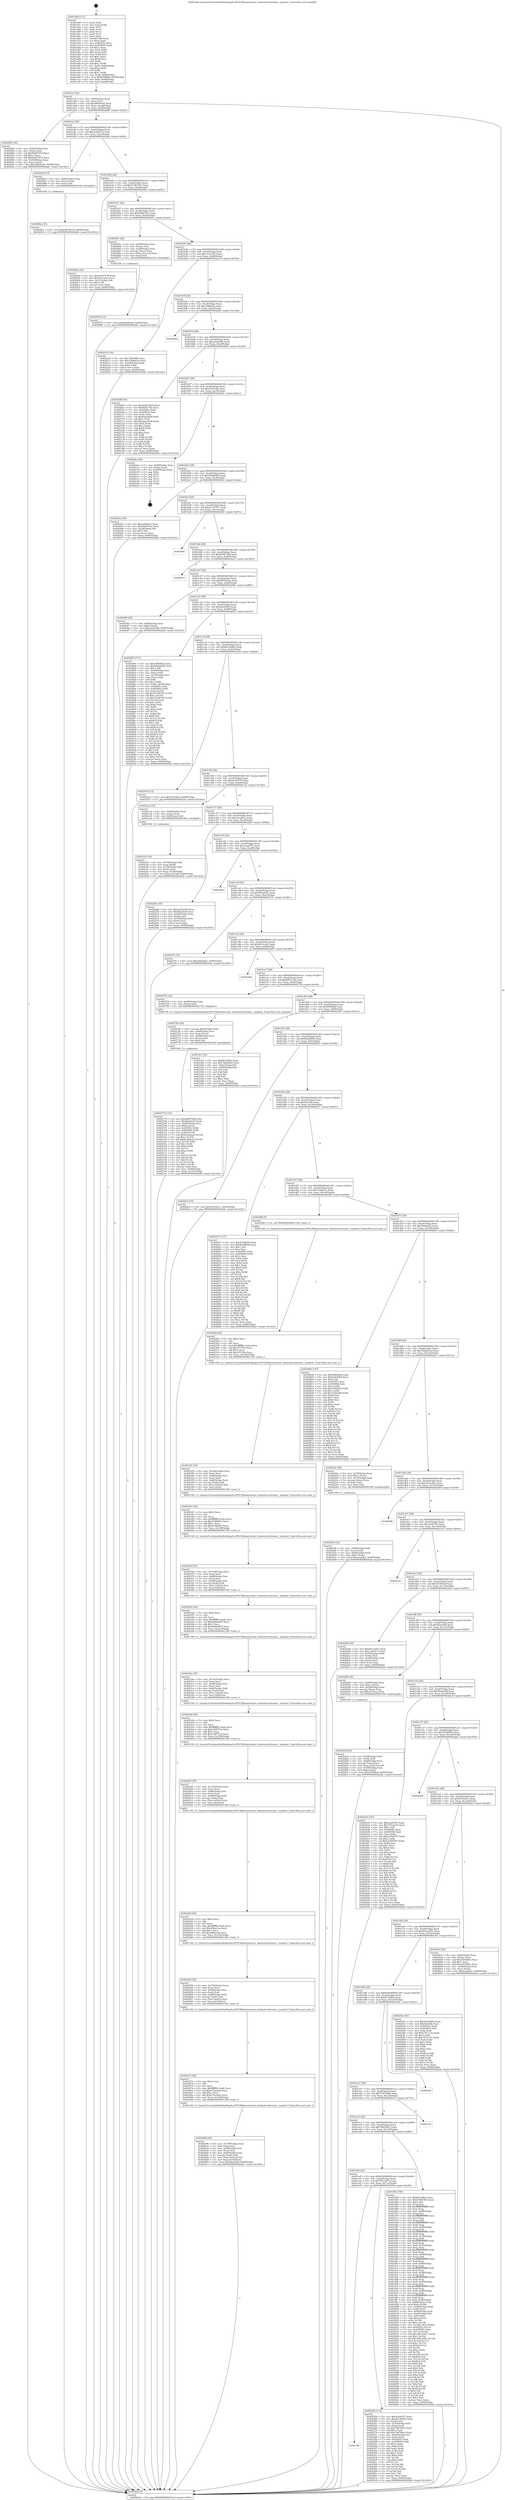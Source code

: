 digraph "0x401a60" {
  label = "0x401a60 (/mnt/c/Users/mathe/Desktop/tcc/POCII/binaries/extr_hashcatsrcthread.c_myabort_Final-ollvm.out::main(0))"
  labelloc = "t"
  node[shape=record]

  Entry [label="",width=0.3,height=0.3,shape=circle,fillcolor=black,style=filled]
  "0x401acf" [label="{
     0x401acf [32]\l
     | [instrs]\l
     &nbsp;&nbsp;0x401acf \<+6\>: mov -0x90(%rbp),%eax\l
     &nbsp;&nbsp;0x401ad5 \<+2\>: mov %eax,%ecx\l
     &nbsp;&nbsp;0x401ad7 \<+6\>: sub $0xa6844ea6,%ecx\l
     &nbsp;&nbsp;0x401add \<+6\>: mov %eax,-0xa4(%rbp)\l
     &nbsp;&nbsp;0x401ae3 \<+6\>: mov %ecx,-0xa8(%rbp)\l
     &nbsp;&nbsp;0x401ae9 \<+6\>: je 0000000000402985 \<main+0xf25\>\l
  }"]
  "0x402985" [label="{
     0x402985 [42]\l
     | [instrs]\l
     &nbsp;&nbsp;0x402985 \<+4\>: mov -0x40(%rbp),%rax\l
     &nbsp;&nbsp;0x402989 \<+2\>: mov (%rax),%ecx\l
     &nbsp;&nbsp;0x40298b \<+6\>: sub $0x90ad7470,%ecx\l
     &nbsp;&nbsp;0x402991 \<+3\>: add $0x1,%ecx\l
     &nbsp;&nbsp;0x402994 \<+6\>: add $0x90ad7470,%ecx\l
     &nbsp;&nbsp;0x40299a \<+4\>: mov -0x40(%rbp),%rax\l
     &nbsp;&nbsp;0x40299e \<+2\>: mov %ecx,(%rax)\l
     &nbsp;&nbsp;0x4029a0 \<+10\>: movl $0x248e4ad1,-0x90(%rbp)\l
     &nbsp;&nbsp;0x4029aa \<+5\>: jmp 0000000000402b2b \<main+0x10cb\>\l
  }"]
  "0x401aef" [label="{
     0x401aef [28]\l
     | [instrs]\l
     &nbsp;&nbsp;0x401aef \<+5\>: jmp 0000000000401af4 \<main+0x94\>\l
     &nbsp;&nbsp;0x401af4 \<+6\>: mov -0xa4(%rbp),%eax\l
     &nbsp;&nbsp;0x401afa \<+5\>: sub $0xae4bfd12,%eax\l
     &nbsp;&nbsp;0x401aff \<+6\>: mov %eax,-0xac(%rbp)\l
     &nbsp;&nbsp;0x401b05 \<+6\>: je 00000000004029af \<main+0xf4f\>\l
  }"]
  Exit [label="",width=0.3,height=0.3,shape=circle,fillcolor=black,style=filled,peripheries=2]
  "0x4029af" [label="{
     0x4029af [15]\l
     | [instrs]\l
     &nbsp;&nbsp;0x4029af \<+4\>: mov -0x68(%rbp),%rax\l
     &nbsp;&nbsp;0x4029b3 \<+3\>: mov (%rax),%rax\l
     &nbsp;&nbsp;0x4029b6 \<+3\>: mov %rax,%rdi\l
     &nbsp;&nbsp;0x4029b9 \<+5\>: call 0000000000401030 \<free@plt\>\l
     | [calls]\l
     &nbsp;&nbsp;0x401030 \{1\} (unknown)\l
  }"]
  "0x401b0b" [label="{
     0x401b0b [28]\l
     | [instrs]\l
     &nbsp;&nbsp;0x401b0b \<+5\>: jmp 0000000000401b10 \<main+0xb0\>\l
     &nbsp;&nbsp;0x401b10 \<+6\>: mov -0xa4(%rbp),%eax\l
     &nbsp;&nbsp;0x401b16 \<+5\>: sub $0xb7d81901,%eax\l
     &nbsp;&nbsp;0x401b1b \<+6\>: mov %eax,-0xb0(%rbp)\l
     &nbsp;&nbsp;0x401b21 \<+6\>: je 00000000004020ba \<main+0x65a\>\l
  }"]
  "0x4029be" [label="{
     0x4029be [15]\l
     | [instrs]\l
     &nbsp;&nbsp;0x4029be \<+10\>: movl $0xd8709c3a,-0x90(%rbp)\l
     &nbsp;&nbsp;0x4029c8 \<+5\>: jmp 0000000000402b2b \<main+0x10cb\>\l
  }"]
  "0x4020ba" [label="{
     0x4020ba [30]\l
     | [instrs]\l
     &nbsp;&nbsp;0x4020ba \<+5\>: mov $0xebc07478,%eax\l
     &nbsp;&nbsp;0x4020bf \<+5\>: mov $0x3a3ccd2c,%ecx\l
     &nbsp;&nbsp;0x4020c4 \<+3\>: mov -0x31(%rbp),%dl\l
     &nbsp;&nbsp;0x4020c7 \<+3\>: test $0x1,%dl\l
     &nbsp;&nbsp;0x4020ca \<+3\>: cmovne %ecx,%eax\l
     &nbsp;&nbsp;0x4020cd \<+6\>: mov %eax,-0x90(%rbp)\l
     &nbsp;&nbsp;0x4020d3 \<+5\>: jmp 0000000000402b2b \<main+0x10cb\>\l
  }"]
  "0x401b27" [label="{
     0x401b27 [28]\l
     | [instrs]\l
     &nbsp;&nbsp;0x401b27 \<+5\>: jmp 0000000000401b2c \<main+0xcc\>\l
     &nbsp;&nbsp;0x401b2c \<+6\>: mov -0xa4(%rbp),%eax\l
     &nbsp;&nbsp;0x401b32 \<+5\>: sub $0xb9db70ec,%eax\l
     &nbsp;&nbsp;0x401b37 \<+6\>: mov %eax,-0xb4(%rbp)\l
     &nbsp;&nbsp;0x401b3d \<+6\>: je 000000000040295c \<main+0xefc\>\l
  }"]
  "0x402976" [label="{
     0x402976 [15]\l
     | [instrs]\l
     &nbsp;&nbsp;0x402976 \<+10\>: movl $0xa6844ea6,-0x90(%rbp)\l
     &nbsp;&nbsp;0x402980 \<+5\>: jmp 0000000000402b2b \<main+0x10cb\>\l
  }"]
  "0x40295c" [label="{
     0x40295c [26]\l
     | [instrs]\l
     &nbsp;&nbsp;0x40295c \<+4\>: mov -0x68(%rbp),%rax\l
     &nbsp;&nbsp;0x402960 \<+3\>: mov (%rax),%rax\l
     &nbsp;&nbsp;0x402963 \<+4\>: mov -0x40(%rbp),%rcx\l
     &nbsp;&nbsp;0x402967 \<+3\>: movslq (%rcx),%rcx\l
     &nbsp;&nbsp;0x40296a \<+4\>: mov (%rax,%rcx,8),%rax\l
     &nbsp;&nbsp;0x40296e \<+3\>: mov %rax,%rdi\l
     &nbsp;&nbsp;0x402971 \<+5\>: call 0000000000401030 \<free@plt\>\l
     | [calls]\l
     &nbsp;&nbsp;0x401030 \{1\} (unknown)\l
  }"]
  "0x401b43" [label="{
     0x401b43 [28]\l
     | [instrs]\l
     &nbsp;&nbsp;0x401b43 \<+5\>: jmp 0000000000401b48 \<main+0xe8\>\l
     &nbsp;&nbsp;0x401b48 \<+6\>: mov -0xa4(%rbp),%eax\l
     &nbsp;&nbsp;0x401b4e \<+5\>: sub $0xc1cfc328,%eax\l
     &nbsp;&nbsp;0x401b53 \<+6\>: mov %eax,-0xb8(%rbp)\l
     &nbsp;&nbsp;0x401b59 \<+6\>: je 0000000000402210 \<main+0x7b0\>\l
  }"]
  "0x40277d" [label="{
     0x40277d [116]\l
     | [instrs]\l
     &nbsp;&nbsp;0x40277d \<+5\>: mov $0xd6587206,%esi\l
     &nbsp;&nbsp;0x402782 \<+5\>: mov $0xf20a9c25,%edx\l
     &nbsp;&nbsp;0x402787 \<+4\>: mov -0x40(%rbp),%rcx\l
     &nbsp;&nbsp;0x40278b \<+6\>: movl $0x0,(%rcx)\l
     &nbsp;&nbsp;0x402791 \<+8\>: mov 0x40505c,%r8d\l
     &nbsp;&nbsp;0x402799 \<+8\>: mov 0x405060,%r9d\l
     &nbsp;&nbsp;0x4027a1 \<+3\>: mov %r8d,%r10d\l
     &nbsp;&nbsp;0x4027a4 \<+7\>: sub $0x61da4ead,%r10d\l
     &nbsp;&nbsp;0x4027ab \<+4\>: sub $0x1,%r10d\l
     &nbsp;&nbsp;0x4027af \<+7\>: add $0x61da4ead,%r10d\l
     &nbsp;&nbsp;0x4027b6 \<+4\>: imul %r10d,%r8d\l
     &nbsp;&nbsp;0x4027ba \<+4\>: and $0x1,%r8d\l
     &nbsp;&nbsp;0x4027be \<+4\>: cmp $0x0,%r8d\l
     &nbsp;&nbsp;0x4027c2 \<+4\>: sete %r11b\l
     &nbsp;&nbsp;0x4027c6 \<+4\>: cmp $0xa,%r9d\l
     &nbsp;&nbsp;0x4027ca \<+3\>: setl %bl\l
     &nbsp;&nbsp;0x4027cd \<+3\>: mov %r11b,%r14b\l
     &nbsp;&nbsp;0x4027d0 \<+3\>: and %bl,%r14b\l
     &nbsp;&nbsp;0x4027d3 \<+3\>: xor %bl,%r11b\l
     &nbsp;&nbsp;0x4027d6 \<+3\>: or %r11b,%r14b\l
     &nbsp;&nbsp;0x4027d9 \<+4\>: test $0x1,%r14b\l
     &nbsp;&nbsp;0x4027dd \<+3\>: cmovne %edx,%esi\l
     &nbsp;&nbsp;0x4027e0 \<+6\>: mov %esi,-0x90(%rbp)\l
     &nbsp;&nbsp;0x4027e6 \<+6\>: mov %eax,-0x15c(%rbp)\l
     &nbsp;&nbsp;0x4027ec \<+5\>: jmp 0000000000402b2b \<main+0x10cb\>\l
  }"]
  "0x402210" [label="{
     0x402210 [30]\l
     | [instrs]\l
     &nbsp;&nbsp;0x402210 \<+5\>: mov $0x7f4296f6,%eax\l
     &nbsp;&nbsp;0x402215 \<+5\>: mov $0x33bbeb3e,%ecx\l
     &nbsp;&nbsp;0x40221a \<+3\>: mov -0x30(%rbp),%edx\l
     &nbsp;&nbsp;0x40221d \<+3\>: cmp $0x0,%edx\l
     &nbsp;&nbsp;0x402220 \<+3\>: cmove %ecx,%eax\l
     &nbsp;&nbsp;0x402223 \<+6\>: mov %eax,-0x90(%rbp)\l
     &nbsp;&nbsp;0x402229 \<+5\>: jmp 0000000000402b2b \<main+0x10cb\>\l
  }"]
  "0x401b5f" [label="{
     0x401b5f [28]\l
     | [instrs]\l
     &nbsp;&nbsp;0x401b5f \<+5\>: jmp 0000000000401b64 \<main+0x104\>\l
     &nbsp;&nbsp;0x401b64 \<+6\>: mov -0xa4(%rbp),%eax\l
     &nbsp;&nbsp;0x401b6a \<+5\>: sub $0xc6fb69ab,%eax\l
     &nbsp;&nbsp;0x401b6f \<+6\>: mov %eax,-0xbc(%rbp)\l
     &nbsp;&nbsp;0x401b75 \<+6\>: je 0000000000402b0b \<main+0x10ab\>\l
  }"]
  "0x402760" [label="{
     0x402760 [29]\l
     | [instrs]\l
     &nbsp;&nbsp;0x402760 \<+10\>: movabs $0x4030b6,%rdi\l
     &nbsp;&nbsp;0x40276a \<+4\>: mov -0x48(%rbp),%rcx\l
     &nbsp;&nbsp;0x40276e \<+2\>: mov %eax,(%rcx)\l
     &nbsp;&nbsp;0x402770 \<+4\>: mov -0x48(%rbp),%rcx\l
     &nbsp;&nbsp;0x402774 \<+2\>: mov (%rcx),%esi\l
     &nbsp;&nbsp;0x402776 \<+2\>: mov $0x0,%al\l
     &nbsp;&nbsp;0x402778 \<+5\>: call 0000000000401040 \<printf@plt\>\l
     | [calls]\l
     &nbsp;&nbsp;0x401040 \{1\} (unknown)\l
  }"]
  "0x402b0b" [label="{
     0x402b0b\l
  }", style=dashed]
  "0x401b7b" [label="{
     0x401b7b [28]\l
     | [instrs]\l
     &nbsp;&nbsp;0x401b7b \<+5\>: jmp 0000000000401b80 \<main+0x120\>\l
     &nbsp;&nbsp;0x401b80 \<+6\>: mov -0xa4(%rbp),%eax\l
     &nbsp;&nbsp;0x401b86 \<+5\>: sub $0xced3e04d,%eax\l
     &nbsp;&nbsp;0x401b8b \<+6\>: mov %eax,-0xc0(%rbp)\l
     &nbsp;&nbsp;0x401b91 \<+6\>: je 00000000004026f9 \<main+0xc99\>\l
  }"]
  "0x401efb" [label="{
     0x401efb\l
  }", style=dashed]
  "0x4026f9" [label="{
     0x4026f9 [91]\l
     | [instrs]\l
     &nbsp;&nbsp;0x4026f9 \<+5\>: mov $0xd6587206,%eax\l
     &nbsp;&nbsp;0x4026fe \<+5\>: mov $0xf955c70a,%ecx\l
     &nbsp;&nbsp;0x402703 \<+7\>: mov 0x40505c,%edx\l
     &nbsp;&nbsp;0x40270a \<+7\>: mov 0x405060,%esi\l
     &nbsp;&nbsp;0x402711 \<+2\>: mov %edx,%edi\l
     &nbsp;&nbsp;0x402713 \<+6\>: sub $0xbaac4ed9,%edi\l
     &nbsp;&nbsp;0x402719 \<+3\>: sub $0x1,%edi\l
     &nbsp;&nbsp;0x40271c \<+6\>: add $0xbaac4ed9,%edi\l
     &nbsp;&nbsp;0x402722 \<+3\>: imul %edi,%edx\l
     &nbsp;&nbsp;0x402725 \<+3\>: and $0x1,%edx\l
     &nbsp;&nbsp;0x402728 \<+3\>: cmp $0x0,%edx\l
     &nbsp;&nbsp;0x40272b \<+4\>: sete %r8b\l
     &nbsp;&nbsp;0x40272f \<+3\>: cmp $0xa,%esi\l
     &nbsp;&nbsp;0x402732 \<+4\>: setl %r9b\l
     &nbsp;&nbsp;0x402736 \<+3\>: mov %r8b,%r10b\l
     &nbsp;&nbsp;0x402739 \<+3\>: and %r9b,%r10b\l
     &nbsp;&nbsp;0x40273c \<+3\>: xor %r9b,%r8b\l
     &nbsp;&nbsp;0x40273f \<+3\>: or %r8b,%r10b\l
     &nbsp;&nbsp;0x402742 \<+4\>: test $0x1,%r10b\l
     &nbsp;&nbsp;0x402746 \<+3\>: cmovne %ecx,%eax\l
     &nbsp;&nbsp;0x402749 \<+6\>: mov %eax,-0x90(%rbp)\l
     &nbsp;&nbsp;0x40274f \<+5\>: jmp 0000000000402b2b \<main+0x10cb\>\l
  }"]
  "0x401b97" [label="{
     0x401b97 [28]\l
     | [instrs]\l
     &nbsp;&nbsp;0x401b97 \<+5\>: jmp 0000000000401b9c \<main+0x13c\>\l
     &nbsp;&nbsp;0x401b9c \<+6\>: mov -0xa4(%rbp),%eax\l
     &nbsp;&nbsp;0x401ba2 \<+5\>: sub $0xcfcb7ed0,%eax\l
     &nbsp;&nbsp;0x401ba7 \<+6\>: mov %eax,-0xc4(%rbp)\l
     &nbsp;&nbsp;0x401bad \<+6\>: je 0000000000402a0c \<main+0xfac\>\l
  }"]
  "0x40255b" [label="{
     0x40255b [114]\l
     | [instrs]\l
     &nbsp;&nbsp;0x40255b \<+5\>: mov $0xee2e07f1,%eax\l
     &nbsp;&nbsp;0x402560 \<+5\>: mov $0xde1409b2,%ecx\l
     &nbsp;&nbsp;0x402565 \<+2\>: xor %edx,%edx\l
     &nbsp;&nbsp;0x402567 \<+4\>: mov -0x50(%rbp),%rsi\l
     &nbsp;&nbsp;0x40256b \<+2\>: mov (%rsi),%edi\l
     &nbsp;&nbsp;0x40256d \<+6\>: sub $0x7b8746e3,%edi\l
     &nbsp;&nbsp;0x402573 \<+3\>: add $0x1,%edi\l
     &nbsp;&nbsp;0x402576 \<+6\>: add $0x7b8746e3,%edi\l
     &nbsp;&nbsp;0x40257c \<+4\>: mov -0x50(%rbp),%rsi\l
     &nbsp;&nbsp;0x402580 \<+2\>: mov %edi,(%rsi)\l
     &nbsp;&nbsp;0x402582 \<+7\>: mov 0x40505c,%edi\l
     &nbsp;&nbsp;0x402589 \<+8\>: mov 0x405060,%r8d\l
     &nbsp;&nbsp;0x402591 \<+3\>: sub $0x1,%edx\l
     &nbsp;&nbsp;0x402594 \<+3\>: mov %edi,%r9d\l
     &nbsp;&nbsp;0x402597 \<+3\>: add %edx,%r9d\l
     &nbsp;&nbsp;0x40259a \<+4\>: imul %r9d,%edi\l
     &nbsp;&nbsp;0x40259e \<+3\>: and $0x1,%edi\l
     &nbsp;&nbsp;0x4025a1 \<+3\>: cmp $0x0,%edi\l
     &nbsp;&nbsp;0x4025a4 \<+4\>: sete %r10b\l
     &nbsp;&nbsp;0x4025a8 \<+4\>: cmp $0xa,%r8d\l
     &nbsp;&nbsp;0x4025ac \<+4\>: setl %r11b\l
     &nbsp;&nbsp;0x4025b0 \<+3\>: mov %r10b,%bl\l
     &nbsp;&nbsp;0x4025b3 \<+3\>: and %r11b,%bl\l
     &nbsp;&nbsp;0x4025b6 \<+3\>: xor %r11b,%r10b\l
     &nbsp;&nbsp;0x4025b9 \<+3\>: or %r10b,%bl\l
     &nbsp;&nbsp;0x4025bc \<+3\>: test $0x1,%bl\l
     &nbsp;&nbsp;0x4025bf \<+3\>: cmovne %ecx,%eax\l
     &nbsp;&nbsp;0x4025c2 \<+6\>: mov %eax,-0x90(%rbp)\l
     &nbsp;&nbsp;0x4025c8 \<+5\>: jmp 0000000000402b2b \<main+0x10cb\>\l
  }"]
  "0x402a0c" [label="{
     0x402a0c [24]\l
     | [instrs]\l
     &nbsp;&nbsp;0x402a0c \<+7\>: mov -0x88(%rbp),%rax\l
     &nbsp;&nbsp;0x402a13 \<+2\>: mov (%rax),%eax\l
     &nbsp;&nbsp;0x402a15 \<+4\>: lea -0x28(%rbp),%rsp\l
     &nbsp;&nbsp;0x402a19 \<+1\>: pop %rbx\l
     &nbsp;&nbsp;0x402a1a \<+2\>: pop %r12\l
     &nbsp;&nbsp;0x402a1c \<+2\>: pop %r13\l
     &nbsp;&nbsp;0x402a1e \<+2\>: pop %r14\l
     &nbsp;&nbsp;0x402a20 \<+2\>: pop %r15\l
     &nbsp;&nbsp;0x402a22 \<+1\>: pop %rbp\l
     &nbsp;&nbsp;0x402a23 \<+1\>: ret\l
  }"]
  "0x401bb3" [label="{
     0x401bb3 [28]\l
     | [instrs]\l
     &nbsp;&nbsp;0x401bb3 \<+5\>: jmp 0000000000401bb8 \<main+0x158\>\l
     &nbsp;&nbsp;0x401bb8 \<+6\>: mov -0xa4(%rbp),%eax\l
     &nbsp;&nbsp;0x401bbe \<+5\>: sub $0xd0da8b95,%eax\l
     &nbsp;&nbsp;0x401bc3 \<+6\>: mov %eax,-0xc8(%rbp)\l
     &nbsp;&nbsp;0x401bc9 \<+6\>: je 000000000040293e \<main+0xede\>\l
  }"]
  "0x40249b" [label="{
     0x40249b [45]\l
     | [instrs]\l
     &nbsp;&nbsp;0x40249b \<+6\>: mov -0x158(%rbp),%ecx\l
     &nbsp;&nbsp;0x4024a1 \<+3\>: imul %eax,%ecx\l
     &nbsp;&nbsp;0x4024a4 \<+4\>: mov -0x68(%rbp),%rsi\l
     &nbsp;&nbsp;0x4024a8 \<+3\>: mov (%rsi),%rsi\l
     &nbsp;&nbsp;0x4024ab \<+4\>: mov -0x60(%rbp),%rdi\l
     &nbsp;&nbsp;0x4024af \<+3\>: movslq (%rdi),%rdi\l
     &nbsp;&nbsp;0x4024b2 \<+4\>: mov (%rsi,%rdi,8),%rsi\l
     &nbsp;&nbsp;0x4024b6 \<+3\>: mov %ecx,0x14(%rsi)\l
     &nbsp;&nbsp;0x4024b9 \<+10\>: movl $0x58aa306f,-0x90(%rbp)\l
     &nbsp;&nbsp;0x4024c3 \<+5\>: jmp 0000000000402b2b \<main+0x10cb\>\l
  }"]
  "0x40293e" [label="{
     0x40293e [30]\l
     | [instrs]\l
     &nbsp;&nbsp;0x40293e \<+5\>: mov $0xae4bfd12,%eax\l
     &nbsp;&nbsp;0x402943 \<+5\>: mov $0xb9db70ec,%ecx\l
     &nbsp;&nbsp;0x402948 \<+3\>: mov -0x29(%rbp),%dl\l
     &nbsp;&nbsp;0x40294b \<+3\>: test $0x1,%dl\l
     &nbsp;&nbsp;0x40294e \<+3\>: cmovne %ecx,%eax\l
     &nbsp;&nbsp;0x402951 \<+6\>: mov %eax,-0x90(%rbp)\l
     &nbsp;&nbsp;0x402957 \<+5\>: jmp 0000000000402b2b \<main+0x10cb\>\l
  }"]
  "0x401bcf" [label="{
     0x401bcf [28]\l
     | [instrs]\l
     &nbsp;&nbsp;0x401bcf \<+5\>: jmp 0000000000401bd4 \<main+0x174\>\l
     &nbsp;&nbsp;0x401bd4 \<+6\>: mov -0xa4(%rbp),%eax\l
     &nbsp;&nbsp;0x401bda \<+5\>: sub $0xd11d7d71,%eax\l
     &nbsp;&nbsp;0x401bdf \<+6\>: mov %eax,-0xcc(%rbp)\l
     &nbsp;&nbsp;0x401be5 \<+6\>: je 00000000004029dc \<main+0xf7c\>\l
  }"]
  "0x402473" [label="{
     0x402473 [40]\l
     | [instrs]\l
     &nbsp;&nbsp;0x402473 \<+5\>: mov $0x2,%ecx\l
     &nbsp;&nbsp;0x402478 \<+1\>: cltd\l
     &nbsp;&nbsp;0x402479 \<+2\>: idiv %ecx\l
     &nbsp;&nbsp;0x40247b \<+6\>: imul $0xfffffffe,%edx,%ecx\l
     &nbsp;&nbsp;0x402481 \<+6\>: sub $0xe7beea0e,%ecx\l
     &nbsp;&nbsp;0x402487 \<+3\>: add $0x1,%ecx\l
     &nbsp;&nbsp;0x40248a \<+6\>: add $0xe7beea0e,%ecx\l
     &nbsp;&nbsp;0x402490 \<+6\>: mov %ecx,-0x158(%rbp)\l
     &nbsp;&nbsp;0x402496 \<+5\>: call 0000000000401160 \<next_i\>\l
     | [calls]\l
     &nbsp;&nbsp;0x401160 \{1\} (/mnt/c/Users/mathe/Desktop/tcc/POCII/binaries/extr_hashcatsrcthread.c_myabort_Final-ollvm.out::next_i)\l
  }"]
  "0x4029dc" [label="{
     0x4029dc\l
  }", style=dashed]
  "0x401beb" [label="{
     0x401beb [28]\l
     | [instrs]\l
     &nbsp;&nbsp;0x401beb \<+5\>: jmp 0000000000401bf0 \<main+0x190\>\l
     &nbsp;&nbsp;0x401bf0 \<+6\>: mov -0xa4(%rbp),%eax\l
     &nbsp;&nbsp;0x401bf6 \<+5\>: sub $0xd6587206,%eax\l
     &nbsp;&nbsp;0x401bfb \<+6\>: mov %eax,-0xd0(%rbp)\l
     &nbsp;&nbsp;0x401c01 \<+6\>: je 0000000000402ac3 \<main+0x1063\>\l
  }"]
  "0x402450" [label="{
     0x402450 [35]\l
     | [instrs]\l
     &nbsp;&nbsp;0x402450 \<+6\>: mov -0x154(%rbp),%ecx\l
     &nbsp;&nbsp;0x402456 \<+3\>: imul %eax,%ecx\l
     &nbsp;&nbsp;0x402459 \<+4\>: mov -0x68(%rbp),%rsi\l
     &nbsp;&nbsp;0x40245d \<+3\>: mov (%rsi),%rsi\l
     &nbsp;&nbsp;0x402460 \<+4\>: mov -0x60(%rbp),%rdi\l
     &nbsp;&nbsp;0x402464 \<+3\>: movslq (%rdi),%rdi\l
     &nbsp;&nbsp;0x402467 \<+4\>: mov (%rsi,%rdi,8),%rsi\l
     &nbsp;&nbsp;0x40246b \<+3\>: mov %ecx,0x10(%rsi)\l
     &nbsp;&nbsp;0x40246e \<+5\>: call 0000000000401160 \<next_i\>\l
     | [calls]\l
     &nbsp;&nbsp;0x401160 \{1\} (/mnt/c/Users/mathe/Desktop/tcc/POCII/binaries/extr_hashcatsrcthread.c_myabort_Final-ollvm.out::next_i)\l
  }"]
  "0x402ac3" [label="{
     0x402ac3\l
  }", style=dashed]
  "0x401c07" [label="{
     0x401c07 [28]\l
     | [instrs]\l
     &nbsp;&nbsp;0x401c07 \<+5\>: jmp 0000000000401c0c \<main+0x1ac\>\l
     &nbsp;&nbsp;0x401c0c \<+6\>: mov -0xa4(%rbp),%eax\l
     &nbsp;&nbsp;0x401c12 \<+5\>: sub $0xd8709c3a,%eax\l
     &nbsp;&nbsp;0x401c17 \<+6\>: mov %eax,-0xd4(%rbp)\l
     &nbsp;&nbsp;0x401c1d \<+6\>: je 00000000004029f0 \<main+0xf90\>\l
  }"]
  "0x402428" [label="{
     0x402428 [40]\l
     | [instrs]\l
     &nbsp;&nbsp;0x402428 \<+5\>: mov $0x2,%ecx\l
     &nbsp;&nbsp;0x40242d \<+1\>: cltd\l
     &nbsp;&nbsp;0x40242e \<+2\>: idiv %ecx\l
     &nbsp;&nbsp;0x402430 \<+6\>: imul $0xfffffffe,%edx,%ecx\l
     &nbsp;&nbsp;0x402436 \<+6\>: sub $0x49fae1aa,%ecx\l
     &nbsp;&nbsp;0x40243c \<+3\>: add $0x1,%ecx\l
     &nbsp;&nbsp;0x40243f \<+6\>: add $0x49fae1aa,%ecx\l
     &nbsp;&nbsp;0x402445 \<+6\>: mov %ecx,-0x154(%rbp)\l
     &nbsp;&nbsp;0x40244b \<+5\>: call 0000000000401160 \<next_i\>\l
     | [calls]\l
     &nbsp;&nbsp;0x401160 \{1\} (/mnt/c/Users/mathe/Desktop/tcc/POCII/binaries/extr_hashcatsrcthread.c_myabort_Final-ollvm.out::next_i)\l
  }"]
  "0x4029f0" [label="{
     0x4029f0 [28]\l
     | [instrs]\l
     &nbsp;&nbsp;0x4029f0 \<+7\>: mov -0x88(%rbp),%rax\l
     &nbsp;&nbsp;0x4029f7 \<+6\>: movl $0x0,(%rax)\l
     &nbsp;&nbsp;0x4029fd \<+10\>: movl $0xcfcb7ed0,-0x90(%rbp)\l
     &nbsp;&nbsp;0x402a07 \<+5\>: jmp 0000000000402b2b \<main+0x10cb\>\l
  }"]
  "0x401c23" [label="{
     0x401c23 [28]\l
     | [instrs]\l
     &nbsp;&nbsp;0x401c23 \<+5\>: jmp 0000000000401c28 \<main+0x1c8\>\l
     &nbsp;&nbsp;0x401c28 \<+6\>: mov -0xa4(%rbp),%eax\l
     &nbsp;&nbsp;0x401c2e \<+5\>: sub $0xde0cf5b5,%eax\l
     &nbsp;&nbsp;0x401c33 \<+6\>: mov %eax,-0xd8(%rbp)\l
     &nbsp;&nbsp;0x401c39 \<+6\>: je 0000000000402893 \<main+0xe33\>\l
  }"]
  "0x402405" [label="{
     0x402405 [35]\l
     | [instrs]\l
     &nbsp;&nbsp;0x402405 \<+6\>: mov -0x150(%rbp),%ecx\l
     &nbsp;&nbsp;0x40240b \<+3\>: imul %eax,%ecx\l
     &nbsp;&nbsp;0x40240e \<+4\>: mov -0x68(%rbp),%rsi\l
     &nbsp;&nbsp;0x402412 \<+3\>: mov (%rsi),%rsi\l
     &nbsp;&nbsp;0x402415 \<+4\>: mov -0x60(%rbp),%rdi\l
     &nbsp;&nbsp;0x402419 \<+3\>: movslq (%rdi),%rdi\l
     &nbsp;&nbsp;0x40241c \<+4\>: mov (%rsi,%rdi,8),%rsi\l
     &nbsp;&nbsp;0x402420 \<+3\>: mov %ecx,0xc(%rsi)\l
     &nbsp;&nbsp;0x402423 \<+5\>: call 0000000000401160 \<next_i\>\l
     | [calls]\l
     &nbsp;&nbsp;0x401160 \{1\} (/mnt/c/Users/mathe/Desktop/tcc/POCII/binaries/extr_hashcatsrcthread.c_myabort_Final-ollvm.out::next_i)\l
  }"]
  "0x402893" [label="{
     0x402893 [171]\l
     | [instrs]\l
     &nbsp;&nbsp;0x402893 \<+5\>: mov $0xc6fb69ab,%eax\l
     &nbsp;&nbsp;0x402898 \<+5\>: mov $0xd0da8b95,%ecx\l
     &nbsp;&nbsp;0x40289d \<+2\>: mov $0x1,%dl\l
     &nbsp;&nbsp;0x40289f \<+4\>: mov -0x40(%rbp),%rsi\l
     &nbsp;&nbsp;0x4028a3 \<+2\>: mov (%rsi),%edi\l
     &nbsp;&nbsp;0x4028a5 \<+4\>: mov -0x70(%rbp),%rsi\l
     &nbsp;&nbsp;0x4028a9 \<+2\>: cmp (%rsi),%edi\l
     &nbsp;&nbsp;0x4028ab \<+4\>: setl %r8b\l
     &nbsp;&nbsp;0x4028af \<+4\>: and $0x1,%r8b\l
     &nbsp;&nbsp;0x4028b3 \<+4\>: mov %r8b,-0x29(%rbp)\l
     &nbsp;&nbsp;0x4028b7 \<+7\>: mov 0x40505c,%edi\l
     &nbsp;&nbsp;0x4028be \<+8\>: mov 0x405060,%r9d\l
     &nbsp;&nbsp;0x4028c6 \<+3\>: mov %edi,%r10d\l
     &nbsp;&nbsp;0x4028c9 \<+7\>: add $0x331f4195,%r10d\l
     &nbsp;&nbsp;0x4028d0 \<+4\>: sub $0x1,%r10d\l
     &nbsp;&nbsp;0x4028d4 \<+7\>: sub $0x331f4195,%r10d\l
     &nbsp;&nbsp;0x4028db \<+4\>: imul %r10d,%edi\l
     &nbsp;&nbsp;0x4028df \<+3\>: and $0x1,%edi\l
     &nbsp;&nbsp;0x4028e2 \<+3\>: cmp $0x0,%edi\l
     &nbsp;&nbsp;0x4028e5 \<+4\>: sete %r8b\l
     &nbsp;&nbsp;0x4028e9 \<+4\>: cmp $0xa,%r9d\l
     &nbsp;&nbsp;0x4028ed \<+4\>: setl %r11b\l
     &nbsp;&nbsp;0x4028f1 \<+3\>: mov %r8b,%bl\l
     &nbsp;&nbsp;0x4028f4 \<+3\>: xor $0xff,%bl\l
     &nbsp;&nbsp;0x4028f7 \<+3\>: mov %r11b,%r14b\l
     &nbsp;&nbsp;0x4028fa \<+4\>: xor $0xff,%r14b\l
     &nbsp;&nbsp;0x4028fe \<+3\>: xor $0x1,%dl\l
     &nbsp;&nbsp;0x402901 \<+3\>: mov %bl,%r15b\l
     &nbsp;&nbsp;0x402904 \<+4\>: and $0xff,%r15b\l
     &nbsp;&nbsp;0x402908 \<+3\>: and %dl,%r8b\l
     &nbsp;&nbsp;0x40290b \<+3\>: mov %r14b,%r12b\l
     &nbsp;&nbsp;0x40290e \<+4\>: and $0xff,%r12b\l
     &nbsp;&nbsp;0x402912 \<+3\>: and %dl,%r11b\l
     &nbsp;&nbsp;0x402915 \<+3\>: or %r8b,%r15b\l
     &nbsp;&nbsp;0x402918 \<+3\>: or %r11b,%r12b\l
     &nbsp;&nbsp;0x40291b \<+3\>: xor %r12b,%r15b\l
     &nbsp;&nbsp;0x40291e \<+3\>: or %r14b,%bl\l
     &nbsp;&nbsp;0x402921 \<+3\>: xor $0xff,%bl\l
     &nbsp;&nbsp;0x402924 \<+3\>: or $0x1,%dl\l
     &nbsp;&nbsp;0x402927 \<+2\>: and %dl,%bl\l
     &nbsp;&nbsp;0x402929 \<+3\>: or %bl,%r15b\l
     &nbsp;&nbsp;0x40292c \<+4\>: test $0x1,%r15b\l
     &nbsp;&nbsp;0x402930 \<+3\>: cmovne %ecx,%eax\l
     &nbsp;&nbsp;0x402933 \<+6\>: mov %eax,-0x90(%rbp)\l
     &nbsp;&nbsp;0x402939 \<+5\>: jmp 0000000000402b2b \<main+0x10cb\>\l
  }"]
  "0x401c3f" [label="{
     0x401c3f [28]\l
     | [instrs]\l
     &nbsp;&nbsp;0x401c3f \<+5\>: jmp 0000000000401c44 \<main+0x1e4\>\l
     &nbsp;&nbsp;0x401c44 \<+6\>: mov -0xa4(%rbp),%eax\l
     &nbsp;&nbsp;0x401c4a \<+5\>: sub $0xde1409b2,%eax\l
     &nbsp;&nbsp;0x401c4f \<+6\>: mov %eax,-0xdc(%rbp)\l
     &nbsp;&nbsp;0x401c55 \<+6\>: je 00000000004025cd \<main+0xb6d\>\l
  }"]
  "0x4023dd" [label="{
     0x4023dd [40]\l
     | [instrs]\l
     &nbsp;&nbsp;0x4023dd \<+5\>: mov $0x2,%ecx\l
     &nbsp;&nbsp;0x4023e2 \<+1\>: cltd\l
     &nbsp;&nbsp;0x4023e3 \<+2\>: idiv %ecx\l
     &nbsp;&nbsp;0x4023e5 \<+6\>: imul $0xfffffffe,%edx,%ecx\l
     &nbsp;&nbsp;0x4023eb \<+6\>: sub $0xb3d875c2,%ecx\l
     &nbsp;&nbsp;0x4023f1 \<+3\>: add $0x1,%ecx\l
     &nbsp;&nbsp;0x4023f4 \<+6\>: add $0xb3d875c2,%ecx\l
     &nbsp;&nbsp;0x4023fa \<+6\>: mov %ecx,-0x150(%rbp)\l
     &nbsp;&nbsp;0x402400 \<+5\>: call 0000000000401160 \<next_i\>\l
     | [calls]\l
     &nbsp;&nbsp;0x401160 \{1\} (/mnt/c/Users/mathe/Desktop/tcc/POCII/binaries/extr_hashcatsrcthread.c_myabort_Final-ollvm.out::next_i)\l
  }"]
  "0x4025cd" [label="{
     0x4025cd [15]\l
     | [instrs]\l
     &nbsp;&nbsp;0x4025cd \<+10\>: movl $0x43394eef,-0x90(%rbp)\l
     &nbsp;&nbsp;0x4025d7 \<+5\>: jmp 0000000000402b2b \<main+0x10cb\>\l
  }"]
  "0x401c5b" [label="{
     0x401c5b [28]\l
     | [instrs]\l
     &nbsp;&nbsp;0x401c5b \<+5\>: jmp 0000000000401c60 \<main+0x200\>\l
     &nbsp;&nbsp;0x401c60 \<+6\>: mov -0xa4(%rbp),%eax\l
     &nbsp;&nbsp;0x401c66 \<+5\>: sub $0xebc07478,%eax\l
     &nbsp;&nbsp;0x401c6b \<+6\>: mov %eax,-0xe0(%rbp)\l
     &nbsp;&nbsp;0x401c71 \<+6\>: je 00000000004021e2 \<main+0x782\>\l
  }"]
  "0x4023ba" [label="{
     0x4023ba [35]\l
     | [instrs]\l
     &nbsp;&nbsp;0x4023ba \<+6\>: mov -0x14c(%rbp),%ecx\l
     &nbsp;&nbsp;0x4023c0 \<+3\>: imul %eax,%ecx\l
     &nbsp;&nbsp;0x4023c3 \<+4\>: mov -0x68(%rbp),%rsi\l
     &nbsp;&nbsp;0x4023c7 \<+3\>: mov (%rsi),%rsi\l
     &nbsp;&nbsp;0x4023ca \<+4\>: mov -0x60(%rbp),%rdi\l
     &nbsp;&nbsp;0x4023ce \<+3\>: movslq (%rdi),%rdi\l
     &nbsp;&nbsp;0x4023d1 \<+4\>: mov (%rsi,%rdi,8),%rsi\l
     &nbsp;&nbsp;0x4023d5 \<+3\>: mov %ecx,0x8(%rsi)\l
     &nbsp;&nbsp;0x4023d8 \<+5\>: call 0000000000401160 \<next_i\>\l
     | [calls]\l
     &nbsp;&nbsp;0x401160 \{1\} (/mnt/c/Users/mathe/Desktop/tcc/POCII/binaries/extr_hashcatsrcthread.c_myabort_Final-ollvm.out::next_i)\l
  }"]
  "0x4021e2" [label="{
     0x4021e2 [16]\l
     | [instrs]\l
     &nbsp;&nbsp;0x4021e2 \<+4\>: mov -0x80(%rbp),%rax\l
     &nbsp;&nbsp;0x4021e6 \<+3\>: mov (%rax),%rax\l
     &nbsp;&nbsp;0x4021e9 \<+4\>: mov 0x8(%rax),%rdi\l
     &nbsp;&nbsp;0x4021ed \<+5\>: call 0000000000401060 \<atoi@plt\>\l
     | [calls]\l
     &nbsp;&nbsp;0x401060 \{1\} (unknown)\l
  }"]
  "0x401c77" [label="{
     0x401c77 [28]\l
     | [instrs]\l
     &nbsp;&nbsp;0x401c77 \<+5\>: jmp 0000000000401c7c \<main+0x21c\>\l
     &nbsp;&nbsp;0x401c7c \<+6\>: mov -0xa4(%rbp),%eax\l
     &nbsp;&nbsp;0x401c82 \<+5\>: sub $0xecaafda1,%eax\l
     &nbsp;&nbsp;0x401c87 \<+6\>: mov %eax,-0xe4(%rbp)\l
     &nbsp;&nbsp;0x401c8d \<+6\>: je 000000000040226b \<main+0x80b\>\l
  }"]
  "0x402392" [label="{
     0x402392 [40]\l
     | [instrs]\l
     &nbsp;&nbsp;0x402392 \<+5\>: mov $0x2,%ecx\l
     &nbsp;&nbsp;0x402397 \<+1\>: cltd\l
     &nbsp;&nbsp;0x402398 \<+2\>: idiv %ecx\l
     &nbsp;&nbsp;0x40239a \<+6\>: imul $0xfffffffe,%edx,%ecx\l
     &nbsp;&nbsp;0x4023a0 \<+6\>: sub $0xb6062655,%ecx\l
     &nbsp;&nbsp;0x4023a6 \<+3\>: add $0x1,%ecx\l
     &nbsp;&nbsp;0x4023a9 \<+6\>: add $0xb6062655,%ecx\l
     &nbsp;&nbsp;0x4023af \<+6\>: mov %ecx,-0x14c(%rbp)\l
     &nbsp;&nbsp;0x4023b5 \<+5\>: call 0000000000401160 \<next_i\>\l
     | [calls]\l
     &nbsp;&nbsp;0x401160 \{1\} (/mnt/c/Users/mathe/Desktop/tcc/POCII/binaries/extr_hashcatsrcthread.c_myabort_Final-ollvm.out::next_i)\l
  }"]
  "0x40226b" [label="{
     0x40226b [36]\l
     | [instrs]\l
     &nbsp;&nbsp;0x40226b \<+5\>: mov $0xced3e04d,%eax\l
     &nbsp;&nbsp;0x402270 \<+5\>: mov $0x4f2ac6a9,%ecx\l
     &nbsp;&nbsp;0x402275 \<+4\>: mov -0x60(%rbp),%rdx\l
     &nbsp;&nbsp;0x402279 \<+2\>: mov (%rdx),%esi\l
     &nbsp;&nbsp;0x40227b \<+4\>: mov -0x70(%rbp),%rdx\l
     &nbsp;&nbsp;0x40227f \<+2\>: cmp (%rdx),%esi\l
     &nbsp;&nbsp;0x402281 \<+3\>: cmovl %ecx,%eax\l
     &nbsp;&nbsp;0x402284 \<+6\>: mov %eax,-0x90(%rbp)\l
     &nbsp;&nbsp;0x40228a \<+5\>: jmp 0000000000402b2b \<main+0x10cb\>\l
  }"]
  "0x401c93" [label="{
     0x401c93 [28]\l
     | [instrs]\l
     &nbsp;&nbsp;0x401c93 \<+5\>: jmp 0000000000401c98 \<main+0x238\>\l
     &nbsp;&nbsp;0x401c98 \<+6\>: mov -0xa4(%rbp),%eax\l
     &nbsp;&nbsp;0x401c9e \<+5\>: sub $0xee2e07f1,%eax\l
     &nbsp;&nbsp;0x401ca3 \<+6\>: mov %eax,-0xe8(%rbp)\l
     &nbsp;&nbsp;0x401ca9 \<+6\>: je 0000000000402a8a \<main+0x102a\>\l
  }"]
  "0x40236f" [label="{
     0x40236f [35]\l
     | [instrs]\l
     &nbsp;&nbsp;0x40236f \<+6\>: mov -0x148(%rbp),%ecx\l
     &nbsp;&nbsp;0x402375 \<+3\>: imul %eax,%ecx\l
     &nbsp;&nbsp;0x402378 \<+4\>: mov -0x68(%rbp),%rsi\l
     &nbsp;&nbsp;0x40237c \<+3\>: mov (%rsi),%rsi\l
     &nbsp;&nbsp;0x40237f \<+4\>: mov -0x60(%rbp),%rdi\l
     &nbsp;&nbsp;0x402383 \<+3\>: movslq (%rdi),%rdi\l
     &nbsp;&nbsp;0x402386 \<+4\>: mov (%rsi,%rdi,8),%rsi\l
     &nbsp;&nbsp;0x40238a \<+3\>: mov %ecx,0x4(%rsi)\l
     &nbsp;&nbsp;0x40238d \<+5\>: call 0000000000401160 \<next_i\>\l
     | [calls]\l
     &nbsp;&nbsp;0x401160 \{1\} (/mnt/c/Users/mathe/Desktop/tcc/POCII/binaries/extr_hashcatsrcthread.c_myabort_Final-ollvm.out::next_i)\l
  }"]
  "0x402a8a" [label="{
     0x402a8a\l
  }", style=dashed]
  "0x401caf" [label="{
     0x401caf [28]\l
     | [instrs]\l
     &nbsp;&nbsp;0x401caf \<+5\>: jmp 0000000000401cb4 \<main+0x254\>\l
     &nbsp;&nbsp;0x401cb4 \<+6\>: mov -0xa4(%rbp),%eax\l
     &nbsp;&nbsp;0x401cba \<+5\>: sub $0xf20a9c25,%eax\l
     &nbsp;&nbsp;0x401cbf \<+6\>: mov %eax,-0xec(%rbp)\l
     &nbsp;&nbsp;0x401cc5 \<+6\>: je 00000000004027f1 \<main+0xd91\>\l
  }"]
  "0x402347" [label="{
     0x402347 [40]\l
     | [instrs]\l
     &nbsp;&nbsp;0x402347 \<+5\>: mov $0x2,%ecx\l
     &nbsp;&nbsp;0x40234c \<+1\>: cltd\l
     &nbsp;&nbsp;0x40234d \<+2\>: idiv %ecx\l
     &nbsp;&nbsp;0x40234f \<+6\>: imul $0xfffffffe,%edx,%ecx\l
     &nbsp;&nbsp;0x402355 \<+6\>: sub $0x5146bf41,%ecx\l
     &nbsp;&nbsp;0x40235b \<+3\>: add $0x1,%ecx\l
     &nbsp;&nbsp;0x40235e \<+6\>: add $0x5146bf41,%ecx\l
     &nbsp;&nbsp;0x402364 \<+6\>: mov %ecx,-0x148(%rbp)\l
     &nbsp;&nbsp;0x40236a \<+5\>: call 0000000000401160 \<next_i\>\l
     | [calls]\l
     &nbsp;&nbsp;0x401160 \{1\} (/mnt/c/Users/mathe/Desktop/tcc/POCII/binaries/extr_hashcatsrcthread.c_myabort_Final-ollvm.out::next_i)\l
  }"]
  "0x4027f1" [label="{
     0x4027f1 [15]\l
     | [instrs]\l
     &nbsp;&nbsp;0x4027f1 \<+10\>: movl $0x248e4ad1,-0x90(%rbp)\l
     &nbsp;&nbsp;0x4027fb \<+5\>: jmp 0000000000402b2b \<main+0x10cb\>\l
  }"]
  "0x401ccb" [label="{
     0x401ccb [28]\l
     | [instrs]\l
     &nbsp;&nbsp;0x401ccb \<+5\>: jmp 0000000000401cd0 \<main+0x270\>\l
     &nbsp;&nbsp;0x401cd0 \<+6\>: mov -0xa4(%rbp),%eax\l
     &nbsp;&nbsp;0x401cd6 \<+5\>: sub $0xf41e1ac2,%eax\l
     &nbsp;&nbsp;0x401cdb \<+6\>: mov %eax,-0xf0(%rbp)\l
     &nbsp;&nbsp;0x401ce1 \<+6\>: je 0000000000402a69 \<main+0x1009\>\l
  }"]
  "0x402325" [label="{
     0x402325 [34]\l
     | [instrs]\l
     &nbsp;&nbsp;0x402325 \<+6\>: mov -0x144(%rbp),%ecx\l
     &nbsp;&nbsp;0x40232b \<+3\>: imul %eax,%ecx\l
     &nbsp;&nbsp;0x40232e \<+4\>: mov -0x68(%rbp),%rsi\l
     &nbsp;&nbsp;0x402332 \<+3\>: mov (%rsi),%rsi\l
     &nbsp;&nbsp;0x402335 \<+4\>: mov -0x60(%rbp),%rdi\l
     &nbsp;&nbsp;0x402339 \<+3\>: movslq (%rdi),%rdi\l
     &nbsp;&nbsp;0x40233c \<+4\>: mov (%rsi,%rdi,8),%rsi\l
     &nbsp;&nbsp;0x402340 \<+2\>: mov %ecx,(%rsi)\l
     &nbsp;&nbsp;0x402342 \<+5\>: call 0000000000401160 \<next_i\>\l
     | [calls]\l
     &nbsp;&nbsp;0x401160 \{1\} (/mnt/c/Users/mathe/Desktop/tcc/POCII/binaries/extr_hashcatsrcthread.c_myabort_Final-ollvm.out::next_i)\l
  }"]
  "0x402a69" [label="{
     0x402a69\l
  }", style=dashed]
  "0x401ce7" [label="{
     0x401ce7 [28]\l
     | [instrs]\l
     &nbsp;&nbsp;0x401ce7 \<+5\>: jmp 0000000000401cec \<main+0x28c\>\l
     &nbsp;&nbsp;0x401cec \<+6\>: mov -0xa4(%rbp),%eax\l
     &nbsp;&nbsp;0x401cf2 \<+5\>: sub $0xf955c70a,%eax\l
     &nbsp;&nbsp;0x401cf7 \<+6\>: mov %eax,-0xf4(%rbp)\l
     &nbsp;&nbsp;0x401cfd \<+6\>: je 0000000000402754 \<main+0xcf4\>\l
  }"]
  "0x4022fd" [label="{
     0x4022fd [40]\l
     | [instrs]\l
     &nbsp;&nbsp;0x4022fd \<+5\>: mov $0x2,%ecx\l
     &nbsp;&nbsp;0x402302 \<+1\>: cltd\l
     &nbsp;&nbsp;0x402303 \<+2\>: idiv %ecx\l
     &nbsp;&nbsp;0x402305 \<+6\>: imul $0xfffffffe,%edx,%ecx\l
     &nbsp;&nbsp;0x40230b \<+6\>: sub $0x1f7105a,%ecx\l
     &nbsp;&nbsp;0x402311 \<+3\>: add $0x1,%ecx\l
     &nbsp;&nbsp;0x402314 \<+6\>: add $0x1f7105a,%ecx\l
     &nbsp;&nbsp;0x40231a \<+6\>: mov %ecx,-0x144(%rbp)\l
     &nbsp;&nbsp;0x402320 \<+5\>: call 0000000000401160 \<next_i\>\l
     | [calls]\l
     &nbsp;&nbsp;0x401160 \{1\} (/mnt/c/Users/mathe/Desktop/tcc/POCII/binaries/extr_hashcatsrcthread.c_myabort_Final-ollvm.out::next_i)\l
  }"]
  "0x402754" [label="{
     0x402754 [12]\l
     | [instrs]\l
     &nbsp;&nbsp;0x402754 \<+4\>: mov -0x68(%rbp),%rax\l
     &nbsp;&nbsp;0x402758 \<+3\>: mov (%rax),%rdi\l
     &nbsp;&nbsp;0x40275b \<+5\>: call 00000000004017f0 \<myabort\>\l
     | [calls]\l
     &nbsp;&nbsp;0x4017f0 \{1\} (/mnt/c/Users/mathe/Desktop/tcc/POCII/binaries/extr_hashcatsrcthread.c_myabort_Final-ollvm.out::myabort)\l
  }"]
  "0x401d03" [label="{
     0x401d03 [28]\l
     | [instrs]\l
     &nbsp;&nbsp;0x401d03 \<+5\>: jmp 0000000000401d08 \<main+0x2a8\>\l
     &nbsp;&nbsp;0x401d08 \<+6\>: mov -0xa4(%rbp),%eax\l
     &nbsp;&nbsp;0x401d0e \<+5\>: sub $0xf959ffdd,%eax\l
     &nbsp;&nbsp;0x401d13 \<+6\>: mov %eax,-0xf8(%rbp)\l
     &nbsp;&nbsp;0x401d19 \<+6\>: je 0000000000401f21 \<main+0x4c1\>\l
  }"]
  "0x4022a9" [label="{
     0x4022a9 [43]\l
     | [instrs]\l
     &nbsp;&nbsp;0x4022a9 \<+4\>: mov -0x68(%rbp),%rdi\l
     &nbsp;&nbsp;0x4022ad \<+3\>: mov (%rdi),%rdi\l
     &nbsp;&nbsp;0x4022b0 \<+4\>: mov -0x60(%rbp),%rcx\l
     &nbsp;&nbsp;0x4022b4 \<+3\>: movslq (%rcx),%rcx\l
     &nbsp;&nbsp;0x4022b7 \<+4\>: mov %rax,(%rdi,%rcx,8)\l
     &nbsp;&nbsp;0x4022bb \<+4\>: mov -0x50(%rbp),%rax\l
     &nbsp;&nbsp;0x4022bf \<+6\>: movl $0x0,(%rax)\l
     &nbsp;&nbsp;0x4022c5 \<+10\>: movl $0x43394eef,-0x90(%rbp)\l
     &nbsp;&nbsp;0x4022cf \<+5\>: jmp 0000000000402b2b \<main+0x10cb\>\l
  }"]
  "0x401f21" [label="{
     0x401f21 [53]\l
     | [instrs]\l
     &nbsp;&nbsp;0x401f21 \<+5\>: mov $0x6f15dfb2,%eax\l
     &nbsp;&nbsp;0x401f26 \<+5\>: mov $0x748228e5,%ecx\l
     &nbsp;&nbsp;0x401f2b \<+6\>: mov -0x8a(%rbp),%dl\l
     &nbsp;&nbsp;0x401f31 \<+7\>: mov -0x89(%rbp),%sil\l
     &nbsp;&nbsp;0x401f38 \<+3\>: mov %dl,%dil\l
     &nbsp;&nbsp;0x401f3b \<+3\>: and %sil,%dil\l
     &nbsp;&nbsp;0x401f3e \<+3\>: xor %sil,%dl\l
     &nbsp;&nbsp;0x401f41 \<+3\>: or %dl,%dil\l
     &nbsp;&nbsp;0x401f44 \<+4\>: test $0x1,%dil\l
     &nbsp;&nbsp;0x401f48 \<+3\>: cmovne %ecx,%eax\l
     &nbsp;&nbsp;0x401f4b \<+6\>: mov %eax,-0x90(%rbp)\l
     &nbsp;&nbsp;0x401f51 \<+5\>: jmp 0000000000402b2b \<main+0x10cb\>\l
  }"]
  "0x401d1f" [label="{
     0x401d1f [28]\l
     | [instrs]\l
     &nbsp;&nbsp;0x401d1f \<+5\>: jmp 0000000000401d24 \<main+0x2c4\>\l
     &nbsp;&nbsp;0x401d24 \<+6\>: mov -0xa4(%rbp),%eax\l
     &nbsp;&nbsp;0x401d2a \<+5\>: sub $0xfbed98d9,%eax\l
     &nbsp;&nbsp;0x401d2f \<+6\>: mov %eax,-0xfc(%rbp)\l
     &nbsp;&nbsp;0x401d35 \<+6\>: je 00000000004026c0 \<main+0xc60\>\l
  }"]
  "0x402b2b" [label="{
     0x402b2b [5]\l
     | [instrs]\l
     &nbsp;&nbsp;0x402b2b \<+5\>: jmp 0000000000401acf \<main+0x6f\>\l
  }"]
  "0x401a60" [label="{
     0x401a60 [111]\l
     | [instrs]\l
     &nbsp;&nbsp;0x401a60 \<+1\>: push %rbp\l
     &nbsp;&nbsp;0x401a61 \<+3\>: mov %rsp,%rbp\l
     &nbsp;&nbsp;0x401a64 \<+2\>: push %r15\l
     &nbsp;&nbsp;0x401a66 \<+2\>: push %r14\l
     &nbsp;&nbsp;0x401a68 \<+2\>: push %r13\l
     &nbsp;&nbsp;0x401a6a \<+2\>: push %r12\l
     &nbsp;&nbsp;0x401a6c \<+1\>: push %rbx\l
     &nbsp;&nbsp;0x401a6d \<+7\>: sub $0x148,%rsp\l
     &nbsp;&nbsp;0x401a74 \<+2\>: xor %eax,%eax\l
     &nbsp;&nbsp;0x401a76 \<+7\>: mov 0x40505c,%ecx\l
     &nbsp;&nbsp;0x401a7d \<+7\>: mov 0x405060,%edx\l
     &nbsp;&nbsp;0x401a84 \<+3\>: sub $0x1,%eax\l
     &nbsp;&nbsp;0x401a87 \<+3\>: mov %ecx,%r8d\l
     &nbsp;&nbsp;0x401a8a \<+3\>: add %eax,%r8d\l
     &nbsp;&nbsp;0x401a8d \<+4\>: imul %r8d,%ecx\l
     &nbsp;&nbsp;0x401a91 \<+3\>: and $0x1,%ecx\l
     &nbsp;&nbsp;0x401a94 \<+3\>: cmp $0x0,%ecx\l
     &nbsp;&nbsp;0x401a97 \<+4\>: sete %r9b\l
     &nbsp;&nbsp;0x401a9b \<+4\>: and $0x1,%r9b\l
     &nbsp;&nbsp;0x401a9f \<+7\>: mov %r9b,-0x8a(%rbp)\l
     &nbsp;&nbsp;0x401aa6 \<+3\>: cmp $0xa,%edx\l
     &nbsp;&nbsp;0x401aa9 \<+4\>: setl %r9b\l
     &nbsp;&nbsp;0x401aad \<+4\>: and $0x1,%r9b\l
     &nbsp;&nbsp;0x401ab1 \<+7\>: mov %r9b,-0x89(%rbp)\l
     &nbsp;&nbsp;0x401ab8 \<+10\>: movl $0xf959ffdd,-0x90(%rbp)\l
     &nbsp;&nbsp;0x401ac2 \<+6\>: mov %edi,-0x94(%rbp)\l
     &nbsp;&nbsp;0x401ac8 \<+7\>: mov %rsi,-0xa0(%rbp)\l
  }"]
  "0x40224b" [label="{
     0x40224b [32]\l
     | [instrs]\l
     &nbsp;&nbsp;0x40224b \<+4\>: mov -0x68(%rbp),%rdi\l
     &nbsp;&nbsp;0x40224f \<+3\>: mov %rax,(%rdi)\l
     &nbsp;&nbsp;0x402252 \<+4\>: mov -0x60(%rbp),%rax\l
     &nbsp;&nbsp;0x402256 \<+6\>: movl $0x0,(%rax)\l
     &nbsp;&nbsp;0x40225c \<+10\>: movl $0xecaafda1,-0x90(%rbp)\l
     &nbsp;&nbsp;0x402266 \<+5\>: jmp 0000000000402b2b \<main+0x10cb\>\l
  }"]
  "0x4026c0" [label="{
     0x4026c0 [15]\l
     | [instrs]\l
     &nbsp;&nbsp;0x4026c0 \<+10\>: movl $0x6c91be11,-0x90(%rbp)\l
     &nbsp;&nbsp;0x4026ca \<+5\>: jmp 0000000000402b2b \<main+0x10cb\>\l
  }"]
  "0x401d3b" [label="{
     0x401d3b [28]\l
     | [instrs]\l
     &nbsp;&nbsp;0x401d3b \<+5\>: jmp 0000000000401d40 \<main+0x2e0\>\l
     &nbsp;&nbsp;0x401d40 \<+6\>: mov -0xa4(%rbp),%eax\l
     &nbsp;&nbsp;0x401d46 \<+5\>: sub $0xfcdc5db,%eax\l
     &nbsp;&nbsp;0x401d4b \<+6\>: mov %eax,-0x100(%rbp)\l
     &nbsp;&nbsp;0x401d51 \<+6\>: je 0000000000402637 \<main+0xbd7\>\l
  }"]
  "0x4021f2" [label="{
     0x4021f2 [30]\l
     | [instrs]\l
     &nbsp;&nbsp;0x4021f2 \<+4\>: mov -0x78(%rbp),%rdi\l
     &nbsp;&nbsp;0x4021f6 \<+2\>: mov %eax,(%rdi)\l
     &nbsp;&nbsp;0x4021f8 \<+4\>: mov -0x78(%rbp),%rdi\l
     &nbsp;&nbsp;0x4021fc \<+2\>: mov (%rdi),%eax\l
     &nbsp;&nbsp;0x4021fe \<+3\>: mov %eax,-0x30(%rbp)\l
     &nbsp;&nbsp;0x402201 \<+10\>: movl $0xc1cfc328,-0x90(%rbp)\l
     &nbsp;&nbsp;0x40220b \<+5\>: jmp 0000000000402b2b \<main+0x10cb\>\l
  }"]
  "0x402637" [label="{
     0x402637 [137]\l
     | [instrs]\l
     &nbsp;&nbsp;0x402637 \<+5\>: mov $0x5e5dbf54,%eax\l
     &nbsp;&nbsp;0x40263c \<+5\>: mov $0xfbed98d9,%ecx\l
     &nbsp;&nbsp;0x402641 \<+2\>: mov $0x1,%dl\l
     &nbsp;&nbsp;0x402643 \<+2\>: xor %esi,%esi\l
     &nbsp;&nbsp;0x402645 \<+7\>: mov 0x40505c,%edi\l
     &nbsp;&nbsp;0x40264c \<+8\>: mov 0x405060,%r8d\l
     &nbsp;&nbsp;0x402654 \<+3\>: sub $0x1,%esi\l
     &nbsp;&nbsp;0x402657 \<+3\>: mov %edi,%r9d\l
     &nbsp;&nbsp;0x40265a \<+3\>: add %esi,%r9d\l
     &nbsp;&nbsp;0x40265d \<+4\>: imul %r9d,%edi\l
     &nbsp;&nbsp;0x402661 \<+3\>: and $0x1,%edi\l
     &nbsp;&nbsp;0x402664 \<+3\>: cmp $0x0,%edi\l
     &nbsp;&nbsp;0x402667 \<+4\>: sete %r10b\l
     &nbsp;&nbsp;0x40266b \<+4\>: cmp $0xa,%r8d\l
     &nbsp;&nbsp;0x40266f \<+4\>: setl %r11b\l
     &nbsp;&nbsp;0x402673 \<+3\>: mov %r10b,%bl\l
     &nbsp;&nbsp;0x402676 \<+3\>: xor $0xff,%bl\l
     &nbsp;&nbsp;0x402679 \<+3\>: mov %r11b,%r14b\l
     &nbsp;&nbsp;0x40267c \<+4\>: xor $0xff,%r14b\l
     &nbsp;&nbsp;0x402680 \<+3\>: xor $0x0,%dl\l
     &nbsp;&nbsp;0x402683 \<+3\>: mov %bl,%r15b\l
     &nbsp;&nbsp;0x402686 \<+4\>: and $0x0,%r15b\l
     &nbsp;&nbsp;0x40268a \<+3\>: and %dl,%r10b\l
     &nbsp;&nbsp;0x40268d \<+3\>: mov %r14b,%r12b\l
     &nbsp;&nbsp;0x402690 \<+4\>: and $0x0,%r12b\l
     &nbsp;&nbsp;0x402694 \<+3\>: and %dl,%r11b\l
     &nbsp;&nbsp;0x402697 \<+3\>: or %r10b,%r15b\l
     &nbsp;&nbsp;0x40269a \<+3\>: or %r11b,%r12b\l
     &nbsp;&nbsp;0x40269d \<+3\>: xor %r12b,%r15b\l
     &nbsp;&nbsp;0x4026a0 \<+3\>: or %r14b,%bl\l
     &nbsp;&nbsp;0x4026a3 \<+3\>: xor $0xff,%bl\l
     &nbsp;&nbsp;0x4026a6 \<+3\>: or $0x0,%dl\l
     &nbsp;&nbsp;0x4026a9 \<+2\>: and %dl,%bl\l
     &nbsp;&nbsp;0x4026ab \<+3\>: or %bl,%r15b\l
     &nbsp;&nbsp;0x4026ae \<+4\>: test $0x1,%r15b\l
     &nbsp;&nbsp;0x4026b2 \<+3\>: cmovne %ecx,%eax\l
     &nbsp;&nbsp;0x4026b5 \<+6\>: mov %eax,-0x90(%rbp)\l
     &nbsp;&nbsp;0x4026bb \<+5\>: jmp 0000000000402b2b \<main+0x10cb\>\l
  }"]
  "0x401d57" [label="{
     0x401d57 [28]\l
     | [instrs]\l
     &nbsp;&nbsp;0x401d57 \<+5\>: jmp 0000000000401d5c \<main+0x2fc\>\l
     &nbsp;&nbsp;0x401d5c \<+6\>: mov -0xa4(%rbp),%eax\l
     &nbsp;&nbsp;0x401d62 \<+5\>: sub $0x13eb617c,%eax\l
     &nbsp;&nbsp;0x401d67 \<+6\>: mov %eax,-0x104(%rbp)\l
     &nbsp;&nbsp;0x401d6d \<+6\>: je 00000000004022f8 \<main+0x898\>\l
  }"]
  "0x401edf" [label="{
     0x401edf [28]\l
     | [instrs]\l
     &nbsp;&nbsp;0x401edf \<+5\>: jmp 0000000000401ee4 \<main+0x484\>\l
     &nbsp;&nbsp;0x401ee4 \<+6\>: mov -0xa4(%rbp),%eax\l
     &nbsp;&nbsp;0x401eea \<+5\>: sub $0x7b7ea272,%eax\l
     &nbsp;&nbsp;0x401eef \<+6\>: mov %eax,-0x13c(%rbp)\l
     &nbsp;&nbsp;0x401ef5 \<+6\>: je 000000000040255b \<main+0xafb\>\l
  }"]
  "0x4022f8" [label="{
     0x4022f8 [5]\l
     | [instrs]\l
     &nbsp;&nbsp;0x4022f8 \<+5\>: call 0000000000401160 \<next_i\>\l
     | [calls]\l
     &nbsp;&nbsp;0x401160 \{1\} (/mnt/c/Users/mathe/Desktop/tcc/POCII/binaries/extr_hashcatsrcthread.c_myabort_Final-ollvm.out::next_i)\l
  }"]
  "0x401d73" [label="{
     0x401d73 [28]\l
     | [instrs]\l
     &nbsp;&nbsp;0x401d73 \<+5\>: jmp 0000000000401d78 \<main+0x318\>\l
     &nbsp;&nbsp;0x401d78 \<+6\>: mov -0xa4(%rbp),%eax\l
     &nbsp;&nbsp;0x401d7e \<+5\>: sub $0x248e4ad1,%eax\l
     &nbsp;&nbsp;0x401d83 \<+6\>: mov %eax,-0x108(%rbp)\l
     &nbsp;&nbsp;0x401d89 \<+6\>: je 0000000000402800 \<main+0xda0\>\l
  }"]
  "0x401f56" [label="{
     0x401f56 [356]\l
     | [instrs]\l
     &nbsp;&nbsp;0x401f56 \<+5\>: mov $0x6f15dfb2,%eax\l
     &nbsp;&nbsp;0x401f5b \<+5\>: mov $0xb7d81901,%ecx\l
     &nbsp;&nbsp;0x401f60 \<+2\>: mov $0x1,%dl\l
     &nbsp;&nbsp;0x401f62 \<+3\>: mov %rsp,%rsi\l
     &nbsp;&nbsp;0x401f65 \<+4\>: add $0xfffffffffffffff0,%rsi\l
     &nbsp;&nbsp;0x401f69 \<+3\>: mov %rsi,%rsp\l
     &nbsp;&nbsp;0x401f6c \<+7\>: mov %rsi,-0x88(%rbp)\l
     &nbsp;&nbsp;0x401f73 \<+3\>: mov %rsp,%rsi\l
     &nbsp;&nbsp;0x401f76 \<+4\>: add $0xfffffffffffffff0,%rsi\l
     &nbsp;&nbsp;0x401f7a \<+3\>: mov %rsi,%rsp\l
     &nbsp;&nbsp;0x401f7d \<+3\>: mov %rsp,%rdi\l
     &nbsp;&nbsp;0x401f80 \<+4\>: add $0xfffffffffffffff0,%rdi\l
     &nbsp;&nbsp;0x401f84 \<+3\>: mov %rdi,%rsp\l
     &nbsp;&nbsp;0x401f87 \<+4\>: mov %rdi,-0x80(%rbp)\l
     &nbsp;&nbsp;0x401f8b \<+3\>: mov %rsp,%rdi\l
     &nbsp;&nbsp;0x401f8e \<+4\>: add $0xfffffffffffffff0,%rdi\l
     &nbsp;&nbsp;0x401f92 \<+3\>: mov %rdi,%rsp\l
     &nbsp;&nbsp;0x401f95 \<+4\>: mov %rdi,-0x78(%rbp)\l
     &nbsp;&nbsp;0x401f99 \<+3\>: mov %rsp,%rdi\l
     &nbsp;&nbsp;0x401f9c \<+4\>: add $0xfffffffffffffff0,%rdi\l
     &nbsp;&nbsp;0x401fa0 \<+3\>: mov %rdi,%rsp\l
     &nbsp;&nbsp;0x401fa3 \<+4\>: mov %rdi,-0x70(%rbp)\l
     &nbsp;&nbsp;0x401fa7 \<+3\>: mov %rsp,%rdi\l
     &nbsp;&nbsp;0x401faa \<+4\>: add $0xfffffffffffffff0,%rdi\l
     &nbsp;&nbsp;0x401fae \<+3\>: mov %rdi,%rsp\l
     &nbsp;&nbsp;0x401fb1 \<+4\>: mov %rdi,-0x68(%rbp)\l
     &nbsp;&nbsp;0x401fb5 \<+3\>: mov %rsp,%rdi\l
     &nbsp;&nbsp;0x401fb8 \<+4\>: add $0xfffffffffffffff0,%rdi\l
     &nbsp;&nbsp;0x401fbc \<+3\>: mov %rdi,%rsp\l
     &nbsp;&nbsp;0x401fbf \<+4\>: mov %rdi,-0x60(%rbp)\l
     &nbsp;&nbsp;0x401fc3 \<+3\>: mov %rsp,%rdi\l
     &nbsp;&nbsp;0x401fc6 \<+4\>: add $0xfffffffffffffff0,%rdi\l
     &nbsp;&nbsp;0x401fca \<+3\>: mov %rdi,%rsp\l
     &nbsp;&nbsp;0x401fcd \<+4\>: mov %rdi,-0x58(%rbp)\l
     &nbsp;&nbsp;0x401fd1 \<+3\>: mov %rsp,%rdi\l
     &nbsp;&nbsp;0x401fd4 \<+4\>: add $0xfffffffffffffff0,%rdi\l
     &nbsp;&nbsp;0x401fd8 \<+3\>: mov %rdi,%rsp\l
     &nbsp;&nbsp;0x401fdb \<+4\>: mov %rdi,-0x50(%rbp)\l
     &nbsp;&nbsp;0x401fdf \<+3\>: mov %rsp,%rdi\l
     &nbsp;&nbsp;0x401fe2 \<+4\>: add $0xfffffffffffffff0,%rdi\l
     &nbsp;&nbsp;0x401fe6 \<+3\>: mov %rdi,%rsp\l
     &nbsp;&nbsp;0x401fe9 \<+4\>: mov %rdi,-0x48(%rbp)\l
     &nbsp;&nbsp;0x401fed \<+3\>: mov %rsp,%rdi\l
     &nbsp;&nbsp;0x401ff0 \<+4\>: add $0xfffffffffffffff0,%rdi\l
     &nbsp;&nbsp;0x401ff4 \<+3\>: mov %rdi,%rsp\l
     &nbsp;&nbsp;0x401ff7 \<+4\>: mov %rdi,-0x40(%rbp)\l
     &nbsp;&nbsp;0x401ffb \<+7\>: mov -0x88(%rbp),%rdi\l
     &nbsp;&nbsp;0x402002 \<+6\>: movl $0x0,(%rdi)\l
     &nbsp;&nbsp;0x402008 \<+7\>: mov -0x94(%rbp),%r8d\l
     &nbsp;&nbsp;0x40200f \<+3\>: mov %r8d,(%rsi)\l
     &nbsp;&nbsp;0x402012 \<+4\>: mov -0x80(%rbp),%rdi\l
     &nbsp;&nbsp;0x402016 \<+7\>: mov -0xa0(%rbp),%r9\l
     &nbsp;&nbsp;0x40201d \<+3\>: mov %r9,(%rdi)\l
     &nbsp;&nbsp;0x402020 \<+3\>: cmpl $0x2,(%rsi)\l
     &nbsp;&nbsp;0x402023 \<+4\>: setne %r10b\l
     &nbsp;&nbsp;0x402027 \<+4\>: and $0x1,%r10b\l
     &nbsp;&nbsp;0x40202b \<+4\>: mov %r10b,-0x31(%rbp)\l
     &nbsp;&nbsp;0x40202f \<+8\>: mov 0x40505c,%r11d\l
     &nbsp;&nbsp;0x402037 \<+7\>: mov 0x405060,%ebx\l
     &nbsp;&nbsp;0x40203e \<+3\>: mov %r11d,%r14d\l
     &nbsp;&nbsp;0x402041 \<+7\>: sub $0x30b12d41,%r14d\l
     &nbsp;&nbsp;0x402048 \<+4\>: sub $0x1,%r14d\l
     &nbsp;&nbsp;0x40204c \<+7\>: add $0x30b12d41,%r14d\l
     &nbsp;&nbsp;0x402053 \<+4\>: imul %r14d,%r11d\l
     &nbsp;&nbsp;0x402057 \<+4\>: and $0x1,%r11d\l
     &nbsp;&nbsp;0x40205b \<+4\>: cmp $0x0,%r11d\l
     &nbsp;&nbsp;0x40205f \<+4\>: sete %r10b\l
     &nbsp;&nbsp;0x402063 \<+3\>: cmp $0xa,%ebx\l
     &nbsp;&nbsp;0x402066 \<+4\>: setl %r15b\l
     &nbsp;&nbsp;0x40206a \<+3\>: mov %r10b,%r12b\l
     &nbsp;&nbsp;0x40206d \<+4\>: xor $0xff,%r12b\l
     &nbsp;&nbsp;0x402071 \<+3\>: mov %r15b,%r13b\l
     &nbsp;&nbsp;0x402074 \<+4\>: xor $0xff,%r13b\l
     &nbsp;&nbsp;0x402078 \<+3\>: xor $0x0,%dl\l
     &nbsp;&nbsp;0x40207b \<+3\>: mov %r12b,%sil\l
     &nbsp;&nbsp;0x40207e \<+4\>: and $0x0,%sil\l
     &nbsp;&nbsp;0x402082 \<+3\>: and %dl,%r10b\l
     &nbsp;&nbsp;0x402085 \<+3\>: mov %r13b,%dil\l
     &nbsp;&nbsp;0x402088 \<+4\>: and $0x0,%dil\l
     &nbsp;&nbsp;0x40208c \<+3\>: and %dl,%r15b\l
     &nbsp;&nbsp;0x40208f \<+3\>: or %r10b,%sil\l
     &nbsp;&nbsp;0x402092 \<+3\>: or %r15b,%dil\l
     &nbsp;&nbsp;0x402095 \<+3\>: xor %dil,%sil\l
     &nbsp;&nbsp;0x402098 \<+3\>: or %r13b,%r12b\l
     &nbsp;&nbsp;0x40209b \<+4\>: xor $0xff,%r12b\l
     &nbsp;&nbsp;0x40209f \<+3\>: or $0x0,%dl\l
     &nbsp;&nbsp;0x4020a2 \<+3\>: and %dl,%r12b\l
     &nbsp;&nbsp;0x4020a5 \<+3\>: or %r12b,%sil\l
     &nbsp;&nbsp;0x4020a8 \<+4\>: test $0x1,%sil\l
     &nbsp;&nbsp;0x4020ac \<+3\>: cmovne %ecx,%eax\l
     &nbsp;&nbsp;0x4020af \<+6\>: mov %eax,-0x90(%rbp)\l
     &nbsp;&nbsp;0x4020b5 \<+5\>: jmp 0000000000402b2b \<main+0x10cb\>\l
  }"]
  "0x402800" [label="{
     0x402800 [147]\l
     | [instrs]\l
     &nbsp;&nbsp;0x402800 \<+5\>: mov $0xc6fb69ab,%eax\l
     &nbsp;&nbsp;0x402805 \<+5\>: mov $0xde0cf5b5,%ecx\l
     &nbsp;&nbsp;0x40280a \<+2\>: mov $0x1,%dl\l
     &nbsp;&nbsp;0x40280c \<+7\>: mov 0x40505c,%esi\l
     &nbsp;&nbsp;0x402813 \<+7\>: mov 0x405060,%edi\l
     &nbsp;&nbsp;0x40281a \<+3\>: mov %esi,%r8d\l
     &nbsp;&nbsp;0x40281d \<+7\>: sub $0x3336cf26,%r8d\l
     &nbsp;&nbsp;0x402824 \<+4\>: sub $0x1,%r8d\l
     &nbsp;&nbsp;0x402828 \<+7\>: add $0x3336cf26,%r8d\l
     &nbsp;&nbsp;0x40282f \<+4\>: imul %r8d,%esi\l
     &nbsp;&nbsp;0x402833 \<+3\>: and $0x1,%esi\l
     &nbsp;&nbsp;0x402836 \<+3\>: cmp $0x0,%esi\l
     &nbsp;&nbsp;0x402839 \<+4\>: sete %r9b\l
     &nbsp;&nbsp;0x40283d \<+3\>: cmp $0xa,%edi\l
     &nbsp;&nbsp;0x402840 \<+4\>: setl %r10b\l
     &nbsp;&nbsp;0x402844 \<+3\>: mov %r9b,%r11b\l
     &nbsp;&nbsp;0x402847 \<+4\>: xor $0xff,%r11b\l
     &nbsp;&nbsp;0x40284b \<+3\>: mov %r10b,%bl\l
     &nbsp;&nbsp;0x40284e \<+3\>: xor $0xff,%bl\l
     &nbsp;&nbsp;0x402851 \<+3\>: xor $0x0,%dl\l
     &nbsp;&nbsp;0x402854 \<+3\>: mov %r11b,%r14b\l
     &nbsp;&nbsp;0x402857 \<+4\>: and $0x0,%r14b\l
     &nbsp;&nbsp;0x40285b \<+3\>: and %dl,%r9b\l
     &nbsp;&nbsp;0x40285e \<+3\>: mov %bl,%r15b\l
     &nbsp;&nbsp;0x402861 \<+4\>: and $0x0,%r15b\l
     &nbsp;&nbsp;0x402865 \<+3\>: and %dl,%r10b\l
     &nbsp;&nbsp;0x402868 \<+3\>: or %r9b,%r14b\l
     &nbsp;&nbsp;0x40286b \<+3\>: or %r10b,%r15b\l
     &nbsp;&nbsp;0x40286e \<+3\>: xor %r15b,%r14b\l
     &nbsp;&nbsp;0x402871 \<+3\>: or %bl,%r11b\l
     &nbsp;&nbsp;0x402874 \<+4\>: xor $0xff,%r11b\l
     &nbsp;&nbsp;0x402878 \<+3\>: or $0x0,%dl\l
     &nbsp;&nbsp;0x40287b \<+3\>: and %dl,%r11b\l
     &nbsp;&nbsp;0x40287e \<+3\>: or %r11b,%r14b\l
     &nbsp;&nbsp;0x402881 \<+4\>: test $0x1,%r14b\l
     &nbsp;&nbsp;0x402885 \<+3\>: cmovne %ecx,%eax\l
     &nbsp;&nbsp;0x402888 \<+6\>: mov %eax,-0x90(%rbp)\l
     &nbsp;&nbsp;0x40288e \<+5\>: jmp 0000000000402b2b \<main+0x10cb\>\l
  }"]
  "0x401d8f" [label="{
     0x401d8f [28]\l
     | [instrs]\l
     &nbsp;&nbsp;0x401d8f \<+5\>: jmp 0000000000401d94 \<main+0x334\>\l
     &nbsp;&nbsp;0x401d94 \<+6\>: mov -0xa4(%rbp),%eax\l
     &nbsp;&nbsp;0x401d9a \<+5\>: sub $0x33bbeb3e,%eax\l
     &nbsp;&nbsp;0x401d9f \<+6\>: mov %eax,-0x10c(%rbp)\l
     &nbsp;&nbsp;0x401da5 \<+6\>: je 000000000040222e \<main+0x7ce\>\l
  }"]
  "0x401ec3" [label="{
     0x401ec3 [28]\l
     | [instrs]\l
     &nbsp;&nbsp;0x401ec3 \<+5\>: jmp 0000000000401ec8 \<main+0x468\>\l
     &nbsp;&nbsp;0x401ec8 \<+6\>: mov -0xa4(%rbp),%eax\l
     &nbsp;&nbsp;0x401ece \<+5\>: sub $0x748228e5,%eax\l
     &nbsp;&nbsp;0x401ed3 \<+6\>: mov %eax,-0x138(%rbp)\l
     &nbsp;&nbsp;0x401ed9 \<+6\>: je 0000000000401f56 \<main+0x4f6\>\l
  }"]
  "0x40222e" [label="{
     0x40222e [29]\l
     | [instrs]\l
     &nbsp;&nbsp;0x40222e \<+4\>: mov -0x70(%rbp),%rax\l
     &nbsp;&nbsp;0x402232 \<+6\>: movl $0x1,(%rax)\l
     &nbsp;&nbsp;0x402238 \<+4\>: mov -0x70(%rbp),%rax\l
     &nbsp;&nbsp;0x40223c \<+3\>: movslq (%rax),%rax\l
     &nbsp;&nbsp;0x40223f \<+4\>: shl $0x3,%rax\l
     &nbsp;&nbsp;0x402243 \<+3\>: mov %rax,%rdi\l
     &nbsp;&nbsp;0x402246 \<+5\>: call 0000000000401050 \<malloc@plt\>\l
     | [calls]\l
     &nbsp;&nbsp;0x401050 \{1\} (unknown)\l
  }"]
  "0x401dab" [label="{
     0x401dab [28]\l
     | [instrs]\l
     &nbsp;&nbsp;0x401dab \<+5\>: jmp 0000000000401db0 \<main+0x350\>\l
     &nbsp;&nbsp;0x401db0 \<+6\>: mov -0xa4(%rbp),%eax\l
     &nbsp;&nbsp;0x401db6 \<+5\>: sub $0x3a3ccd2c,%eax\l
     &nbsp;&nbsp;0x401dbb \<+6\>: mov %eax,-0x110(%rbp)\l
     &nbsp;&nbsp;0x401dc1 \<+6\>: je 00000000004020d8 \<main+0x678\>\l
  }"]
  "0x4021d3" [label="{
     0x4021d3\l
  }", style=dashed]
  "0x4020d8" [label="{
     0x4020d8\l
  }", style=dashed]
  "0x401dc7" [label="{
     0x401dc7 [28]\l
     | [instrs]\l
     &nbsp;&nbsp;0x401dc7 \<+5\>: jmp 0000000000401dcc \<main+0x36c\>\l
     &nbsp;&nbsp;0x401dcc \<+6\>: mov -0xa4(%rbp),%eax\l
     &nbsp;&nbsp;0x401dd2 \<+5\>: sub $0x3cd437fe,%eax\l
     &nbsp;&nbsp;0x401dd7 \<+6\>: mov %eax,-0x114(%rbp)\l
     &nbsp;&nbsp;0x401ddd \<+6\>: je 000000000040212e \<main+0x6ce\>\l
  }"]
  "0x401ea7" [label="{
     0x401ea7 [28]\l
     | [instrs]\l
     &nbsp;&nbsp;0x401ea7 \<+5\>: jmp 0000000000401eac \<main+0x44c\>\l
     &nbsp;&nbsp;0x401eac \<+6\>: mov -0xa4(%rbp),%eax\l
     &nbsp;&nbsp;0x401eb2 \<+5\>: sub $0x73b7bed6,%eax\l
     &nbsp;&nbsp;0x401eb7 \<+6\>: mov %eax,-0x134(%rbp)\l
     &nbsp;&nbsp;0x401ebd \<+6\>: je 00000000004021d3 \<main+0x773\>\l
  }"]
  "0x40212e" [label="{
     0x40212e\l
  }", style=dashed]
  "0x401de3" [label="{
     0x401de3 [28]\l
     | [instrs]\l
     &nbsp;&nbsp;0x401de3 \<+5\>: jmp 0000000000401de8 \<main+0x388\>\l
     &nbsp;&nbsp;0x401de8 \<+6\>: mov -0xa4(%rbp),%eax\l
     &nbsp;&nbsp;0x401dee \<+5\>: sub $0x43394eef,%eax\l
     &nbsp;&nbsp;0x401df3 \<+6\>: mov %eax,-0x118(%rbp)\l
     &nbsp;&nbsp;0x401df9 \<+6\>: je 00000000004022d4 \<main+0x874\>\l
  }"]
  "0x402a24" [label="{
     0x402a24\l
  }", style=dashed]
  "0x4022d4" [label="{
     0x4022d4 [36]\l
     | [instrs]\l
     &nbsp;&nbsp;0x4022d4 \<+5\>: mov $0x6d1ca201,%eax\l
     &nbsp;&nbsp;0x4022d9 \<+5\>: mov $0x13eb617c,%ecx\l
     &nbsp;&nbsp;0x4022de \<+4\>: mov -0x50(%rbp),%rdx\l
     &nbsp;&nbsp;0x4022e2 \<+2\>: mov (%rdx),%esi\l
     &nbsp;&nbsp;0x4022e4 \<+4\>: mov -0x58(%rbp),%rdx\l
     &nbsp;&nbsp;0x4022e8 \<+2\>: cmp (%rdx),%esi\l
     &nbsp;&nbsp;0x4022ea \<+3\>: cmovl %ecx,%eax\l
     &nbsp;&nbsp;0x4022ed \<+6\>: mov %eax,-0x90(%rbp)\l
     &nbsp;&nbsp;0x4022f3 \<+5\>: jmp 0000000000402b2b \<main+0x10cb\>\l
  }"]
  "0x401dff" [label="{
     0x401dff [28]\l
     | [instrs]\l
     &nbsp;&nbsp;0x401dff \<+5\>: jmp 0000000000401e04 \<main+0x3a4\>\l
     &nbsp;&nbsp;0x401e04 \<+6\>: mov -0xa4(%rbp),%eax\l
     &nbsp;&nbsp;0x401e0a \<+5\>: sub $0x4f2ac6a9,%eax\l
     &nbsp;&nbsp;0x401e0f \<+6\>: mov %eax,-0x11c(%rbp)\l
     &nbsp;&nbsp;0x401e15 \<+6\>: je 000000000040228f \<main+0x82f\>\l
  }"]
  "0x401e8b" [label="{
     0x401e8b [28]\l
     | [instrs]\l
     &nbsp;&nbsp;0x401e8b \<+5\>: jmp 0000000000401e90 \<main+0x430\>\l
     &nbsp;&nbsp;0x401e90 \<+6\>: mov -0xa4(%rbp),%eax\l
     &nbsp;&nbsp;0x401e96 \<+5\>: sub $0x6f15dfb2,%eax\l
     &nbsp;&nbsp;0x401e9b \<+6\>: mov %eax,-0x130(%rbp)\l
     &nbsp;&nbsp;0x401ea1 \<+6\>: je 0000000000402a24 \<main+0xfc4\>\l
  }"]
  "0x40228f" [label="{
     0x40228f [26]\l
     | [instrs]\l
     &nbsp;&nbsp;0x40228f \<+4\>: mov -0x58(%rbp),%rax\l
     &nbsp;&nbsp;0x402293 \<+6\>: movl $0x1,(%rax)\l
     &nbsp;&nbsp;0x402299 \<+4\>: mov -0x58(%rbp),%rax\l
     &nbsp;&nbsp;0x40229d \<+3\>: movslq (%rax),%rax\l
     &nbsp;&nbsp;0x4022a0 \<+4\>: imul $0x18,%rax,%rdi\l
     &nbsp;&nbsp;0x4022a4 \<+5\>: call 0000000000401050 \<malloc@plt\>\l
     | [calls]\l
     &nbsp;&nbsp;0x401050 \{1\} (unknown)\l
  }"]
  "0x401e1b" [label="{
     0x401e1b [28]\l
     | [instrs]\l
     &nbsp;&nbsp;0x401e1b \<+5\>: jmp 0000000000401e20 \<main+0x3c0\>\l
     &nbsp;&nbsp;0x401e20 \<+6\>: mov -0xa4(%rbp),%eax\l
     &nbsp;&nbsp;0x401e26 \<+5\>: sub $0x58aa306f,%eax\l
     &nbsp;&nbsp;0x401e2b \<+6\>: mov %eax,-0x120(%rbp)\l
     &nbsp;&nbsp;0x401e31 \<+6\>: je 00000000004024c8 \<main+0xa68\>\l
  }"]
  "0x4025dc" [label="{
     0x4025dc [91]\l
     | [instrs]\l
     &nbsp;&nbsp;0x4025dc \<+5\>: mov $0x5e5dbf54,%eax\l
     &nbsp;&nbsp;0x4025e1 \<+5\>: mov $0xfcdc5db,%ecx\l
     &nbsp;&nbsp;0x4025e6 \<+7\>: mov 0x40505c,%edx\l
     &nbsp;&nbsp;0x4025ed \<+7\>: mov 0x405060,%esi\l
     &nbsp;&nbsp;0x4025f4 \<+2\>: mov %edx,%edi\l
     &nbsp;&nbsp;0x4025f6 \<+6\>: add $0xe7b11c5c,%edi\l
     &nbsp;&nbsp;0x4025fc \<+3\>: sub $0x1,%edi\l
     &nbsp;&nbsp;0x4025ff \<+6\>: sub $0xe7b11c5c,%edi\l
     &nbsp;&nbsp;0x402605 \<+3\>: imul %edi,%edx\l
     &nbsp;&nbsp;0x402608 \<+3\>: and $0x1,%edx\l
     &nbsp;&nbsp;0x40260b \<+3\>: cmp $0x0,%edx\l
     &nbsp;&nbsp;0x40260e \<+4\>: sete %r8b\l
     &nbsp;&nbsp;0x402612 \<+3\>: cmp $0xa,%esi\l
     &nbsp;&nbsp;0x402615 \<+4\>: setl %r9b\l
     &nbsp;&nbsp;0x402619 \<+3\>: mov %r8b,%r10b\l
     &nbsp;&nbsp;0x40261c \<+3\>: and %r9b,%r10b\l
     &nbsp;&nbsp;0x40261f \<+3\>: xor %r9b,%r8b\l
     &nbsp;&nbsp;0x402622 \<+3\>: or %r8b,%r10b\l
     &nbsp;&nbsp;0x402625 \<+4\>: test $0x1,%r10b\l
     &nbsp;&nbsp;0x402629 \<+3\>: cmovne %ecx,%eax\l
     &nbsp;&nbsp;0x40262c \<+6\>: mov %eax,-0x90(%rbp)\l
     &nbsp;&nbsp;0x402632 \<+5\>: jmp 0000000000402b2b \<main+0x10cb\>\l
  }"]
  "0x4024c8" [label="{
     0x4024c8 [147]\l
     | [instrs]\l
     &nbsp;&nbsp;0x4024c8 \<+5\>: mov $0xee2e07f1,%eax\l
     &nbsp;&nbsp;0x4024cd \<+5\>: mov $0x7b7ea272,%ecx\l
     &nbsp;&nbsp;0x4024d2 \<+2\>: mov $0x1,%dl\l
     &nbsp;&nbsp;0x4024d4 \<+7\>: mov 0x40505c,%esi\l
     &nbsp;&nbsp;0x4024db \<+7\>: mov 0x405060,%edi\l
     &nbsp;&nbsp;0x4024e2 \<+3\>: mov %esi,%r8d\l
     &nbsp;&nbsp;0x4024e5 \<+7\>: add $0x2149d797,%r8d\l
     &nbsp;&nbsp;0x4024ec \<+4\>: sub $0x1,%r8d\l
     &nbsp;&nbsp;0x4024f0 \<+7\>: sub $0x2149d797,%r8d\l
     &nbsp;&nbsp;0x4024f7 \<+4\>: imul %r8d,%esi\l
     &nbsp;&nbsp;0x4024fb \<+3\>: and $0x1,%esi\l
     &nbsp;&nbsp;0x4024fe \<+3\>: cmp $0x0,%esi\l
     &nbsp;&nbsp;0x402501 \<+4\>: sete %r9b\l
     &nbsp;&nbsp;0x402505 \<+3\>: cmp $0xa,%edi\l
     &nbsp;&nbsp;0x402508 \<+4\>: setl %r10b\l
     &nbsp;&nbsp;0x40250c \<+3\>: mov %r9b,%r11b\l
     &nbsp;&nbsp;0x40250f \<+4\>: xor $0xff,%r11b\l
     &nbsp;&nbsp;0x402513 \<+3\>: mov %r10b,%bl\l
     &nbsp;&nbsp;0x402516 \<+3\>: xor $0xff,%bl\l
     &nbsp;&nbsp;0x402519 \<+3\>: xor $0x0,%dl\l
     &nbsp;&nbsp;0x40251c \<+3\>: mov %r11b,%r14b\l
     &nbsp;&nbsp;0x40251f \<+4\>: and $0x0,%r14b\l
     &nbsp;&nbsp;0x402523 \<+3\>: and %dl,%r9b\l
     &nbsp;&nbsp;0x402526 \<+3\>: mov %bl,%r15b\l
     &nbsp;&nbsp;0x402529 \<+4\>: and $0x0,%r15b\l
     &nbsp;&nbsp;0x40252d \<+3\>: and %dl,%r10b\l
     &nbsp;&nbsp;0x402530 \<+3\>: or %r9b,%r14b\l
     &nbsp;&nbsp;0x402533 \<+3\>: or %r10b,%r15b\l
     &nbsp;&nbsp;0x402536 \<+3\>: xor %r15b,%r14b\l
     &nbsp;&nbsp;0x402539 \<+3\>: or %bl,%r11b\l
     &nbsp;&nbsp;0x40253c \<+4\>: xor $0xff,%r11b\l
     &nbsp;&nbsp;0x402540 \<+3\>: or $0x0,%dl\l
     &nbsp;&nbsp;0x402543 \<+3\>: and %dl,%r11b\l
     &nbsp;&nbsp;0x402546 \<+3\>: or %r11b,%r14b\l
     &nbsp;&nbsp;0x402549 \<+4\>: test $0x1,%r14b\l
     &nbsp;&nbsp;0x40254d \<+3\>: cmovne %ecx,%eax\l
     &nbsp;&nbsp;0x402550 \<+6\>: mov %eax,-0x90(%rbp)\l
     &nbsp;&nbsp;0x402556 \<+5\>: jmp 0000000000402b2b \<main+0x10cb\>\l
  }"]
  "0x401e37" [label="{
     0x401e37 [28]\l
     | [instrs]\l
     &nbsp;&nbsp;0x401e37 \<+5\>: jmp 0000000000401e3c \<main+0x3dc\>\l
     &nbsp;&nbsp;0x401e3c \<+6\>: mov -0xa4(%rbp),%eax\l
     &nbsp;&nbsp;0x401e42 \<+5\>: sub $0x5e5dbf54,%eax\l
     &nbsp;&nbsp;0x401e47 \<+6\>: mov %eax,-0x124(%rbp)\l
     &nbsp;&nbsp;0x401e4d \<+6\>: je 0000000000402ab4 \<main+0x1054\>\l
  }"]
  "0x401e6f" [label="{
     0x401e6f [28]\l
     | [instrs]\l
     &nbsp;&nbsp;0x401e6f \<+5\>: jmp 0000000000401e74 \<main+0x414\>\l
     &nbsp;&nbsp;0x401e74 \<+6\>: mov -0xa4(%rbp),%eax\l
     &nbsp;&nbsp;0x401e7a \<+5\>: sub $0x6d1ca201,%eax\l
     &nbsp;&nbsp;0x401e7f \<+6\>: mov %eax,-0x12c(%rbp)\l
     &nbsp;&nbsp;0x401e85 \<+6\>: je 00000000004025dc \<main+0xb7c\>\l
  }"]
  "0x402ab4" [label="{
     0x402ab4\l
  }", style=dashed]
  "0x401e53" [label="{
     0x401e53 [28]\l
     | [instrs]\l
     &nbsp;&nbsp;0x401e53 \<+5\>: jmp 0000000000401e58 \<main+0x3f8\>\l
     &nbsp;&nbsp;0x401e58 \<+6\>: mov -0xa4(%rbp),%eax\l
     &nbsp;&nbsp;0x401e5e \<+5\>: sub $0x6c91be11,%eax\l
     &nbsp;&nbsp;0x401e63 \<+6\>: mov %eax,-0x128(%rbp)\l
     &nbsp;&nbsp;0x401e69 \<+6\>: je 00000000004026cf \<main+0xc6f\>\l
  }"]
  "0x4026cf" [label="{
     0x4026cf [42]\l
     | [instrs]\l
     &nbsp;&nbsp;0x4026cf \<+4\>: mov -0x60(%rbp),%rax\l
     &nbsp;&nbsp;0x4026d3 \<+2\>: mov (%rax),%ecx\l
     &nbsp;&nbsp;0x4026d5 \<+6\>: sub $0xe05c0661,%ecx\l
     &nbsp;&nbsp;0x4026db \<+3\>: add $0x1,%ecx\l
     &nbsp;&nbsp;0x4026de \<+6\>: add $0xe05c0661,%ecx\l
     &nbsp;&nbsp;0x4026e4 \<+4\>: mov -0x60(%rbp),%rax\l
     &nbsp;&nbsp;0x4026e8 \<+2\>: mov %ecx,(%rax)\l
     &nbsp;&nbsp;0x4026ea \<+10\>: movl $0xecaafda1,-0x90(%rbp)\l
     &nbsp;&nbsp;0x4026f4 \<+5\>: jmp 0000000000402b2b \<main+0x10cb\>\l
  }"]
  Entry -> "0x401a60" [label=" 1"]
  "0x401acf" -> "0x402985" [label=" 1"]
  "0x401acf" -> "0x401aef" [label=" 32"]
  "0x402a0c" -> Exit [label=" 1"]
  "0x401aef" -> "0x4029af" [label=" 1"]
  "0x401aef" -> "0x401b0b" [label=" 31"]
  "0x4029f0" -> "0x402b2b" [label=" 1"]
  "0x401b0b" -> "0x4020ba" [label=" 1"]
  "0x401b0b" -> "0x401b27" [label=" 30"]
  "0x4029be" -> "0x402b2b" [label=" 1"]
  "0x401b27" -> "0x40295c" [label=" 1"]
  "0x401b27" -> "0x401b43" [label=" 29"]
  "0x4029af" -> "0x4029be" [label=" 1"]
  "0x401b43" -> "0x402210" [label=" 1"]
  "0x401b43" -> "0x401b5f" [label=" 28"]
  "0x402985" -> "0x402b2b" [label=" 1"]
  "0x401b5f" -> "0x402b0b" [label=" 0"]
  "0x401b5f" -> "0x401b7b" [label=" 28"]
  "0x402976" -> "0x402b2b" [label=" 1"]
  "0x401b7b" -> "0x4026f9" [label=" 1"]
  "0x401b7b" -> "0x401b97" [label=" 27"]
  "0x40295c" -> "0x402976" [label=" 1"]
  "0x401b97" -> "0x402a0c" [label=" 1"]
  "0x401b97" -> "0x401bb3" [label=" 26"]
  "0x40293e" -> "0x402b2b" [label=" 2"]
  "0x401bb3" -> "0x40293e" [label=" 2"]
  "0x401bb3" -> "0x401bcf" [label=" 24"]
  "0x402800" -> "0x402b2b" [label=" 2"]
  "0x401bcf" -> "0x4029dc" [label=" 0"]
  "0x401bcf" -> "0x401beb" [label=" 24"]
  "0x4027f1" -> "0x402b2b" [label=" 1"]
  "0x401beb" -> "0x402ac3" [label=" 0"]
  "0x401beb" -> "0x401c07" [label=" 24"]
  "0x40277d" -> "0x402b2b" [label=" 1"]
  "0x401c07" -> "0x4029f0" [label=" 1"]
  "0x401c07" -> "0x401c23" [label=" 23"]
  "0x402760" -> "0x40277d" [label=" 1"]
  "0x401c23" -> "0x402893" [label=" 2"]
  "0x401c23" -> "0x401c3f" [label=" 21"]
  "0x402754" -> "0x402760" [label=" 1"]
  "0x401c3f" -> "0x4025cd" [label=" 1"]
  "0x401c3f" -> "0x401c5b" [label=" 20"]
  "0x4026f9" -> "0x402b2b" [label=" 1"]
  "0x401c5b" -> "0x4021e2" [label=" 1"]
  "0x401c5b" -> "0x401c77" [label=" 19"]
  "0x4026cf" -> "0x402b2b" [label=" 1"]
  "0x401c77" -> "0x40226b" [label=" 2"]
  "0x401c77" -> "0x401c93" [label=" 17"]
  "0x4026c0" -> "0x402b2b" [label=" 1"]
  "0x401c93" -> "0x402a8a" [label=" 0"]
  "0x401c93" -> "0x401caf" [label=" 17"]
  "0x402637" -> "0x402b2b" [label=" 1"]
  "0x401caf" -> "0x4027f1" [label=" 1"]
  "0x401caf" -> "0x401ccb" [label=" 16"]
  "0x4025dc" -> "0x402b2b" [label=" 1"]
  "0x401ccb" -> "0x402a69" [label=" 0"]
  "0x401ccb" -> "0x401ce7" [label=" 16"]
  "0x4025cd" -> "0x402b2b" [label=" 1"]
  "0x401ce7" -> "0x402754" [label=" 1"]
  "0x401ce7" -> "0x401d03" [label=" 15"]
  "0x40255b" -> "0x402b2b" [label=" 1"]
  "0x401d03" -> "0x401f21" [label=" 1"]
  "0x401d03" -> "0x401d1f" [label=" 14"]
  "0x401f21" -> "0x402b2b" [label=" 1"]
  "0x401a60" -> "0x401acf" [label=" 1"]
  "0x402b2b" -> "0x401acf" [label=" 32"]
  "0x401edf" -> "0x401efb" [label=" 0"]
  "0x401d1f" -> "0x4026c0" [label=" 1"]
  "0x401d1f" -> "0x401d3b" [label=" 13"]
  "0x401edf" -> "0x40255b" [label=" 1"]
  "0x401d3b" -> "0x402637" [label=" 1"]
  "0x401d3b" -> "0x401d57" [label=" 12"]
  "0x402893" -> "0x402b2b" [label=" 2"]
  "0x401d57" -> "0x4022f8" [label=" 1"]
  "0x401d57" -> "0x401d73" [label=" 11"]
  "0x40249b" -> "0x402b2b" [label=" 1"]
  "0x401d73" -> "0x402800" [label=" 2"]
  "0x401d73" -> "0x401d8f" [label=" 9"]
  "0x402473" -> "0x40249b" [label=" 1"]
  "0x401d8f" -> "0x40222e" [label=" 1"]
  "0x401d8f" -> "0x401dab" [label=" 8"]
  "0x402428" -> "0x402450" [label=" 1"]
  "0x401dab" -> "0x4020d8" [label=" 0"]
  "0x401dab" -> "0x401dc7" [label=" 8"]
  "0x402405" -> "0x402428" [label=" 1"]
  "0x401dc7" -> "0x40212e" [label=" 0"]
  "0x401dc7" -> "0x401de3" [label=" 8"]
  "0x4023ba" -> "0x4023dd" [label=" 1"]
  "0x401de3" -> "0x4022d4" [label=" 2"]
  "0x401de3" -> "0x401dff" [label=" 6"]
  "0x402392" -> "0x4023ba" [label=" 1"]
  "0x401dff" -> "0x40228f" [label=" 1"]
  "0x401dff" -> "0x401e1b" [label=" 5"]
  "0x402347" -> "0x40236f" [label=" 1"]
  "0x401e1b" -> "0x4024c8" [label=" 1"]
  "0x401e1b" -> "0x401e37" [label=" 4"]
  "0x402325" -> "0x402347" [label=" 1"]
  "0x401e37" -> "0x402ab4" [label=" 0"]
  "0x401e37" -> "0x401e53" [label=" 4"]
  "0x4022f8" -> "0x4022fd" [label=" 1"]
  "0x401e53" -> "0x4026cf" [label=" 1"]
  "0x401e53" -> "0x401e6f" [label=" 3"]
  "0x4022fd" -> "0x402325" [label=" 1"]
  "0x401e6f" -> "0x4025dc" [label=" 1"]
  "0x401e6f" -> "0x401e8b" [label=" 2"]
  "0x40236f" -> "0x402392" [label=" 1"]
  "0x401e8b" -> "0x402a24" [label=" 0"]
  "0x401e8b" -> "0x401ea7" [label=" 2"]
  "0x4023dd" -> "0x402405" [label=" 1"]
  "0x401ea7" -> "0x4021d3" [label=" 0"]
  "0x401ea7" -> "0x401ec3" [label=" 2"]
  "0x402450" -> "0x402473" [label=" 1"]
  "0x401ec3" -> "0x401f56" [label=" 1"]
  "0x401ec3" -> "0x401edf" [label=" 1"]
  "0x4024c8" -> "0x402b2b" [label=" 1"]
  "0x401f56" -> "0x402b2b" [label=" 1"]
  "0x4020ba" -> "0x402b2b" [label=" 1"]
  "0x4021e2" -> "0x4021f2" [label=" 1"]
  "0x4021f2" -> "0x402b2b" [label=" 1"]
  "0x402210" -> "0x402b2b" [label=" 1"]
  "0x40222e" -> "0x40224b" [label=" 1"]
  "0x40224b" -> "0x402b2b" [label=" 1"]
  "0x40226b" -> "0x402b2b" [label=" 2"]
  "0x40228f" -> "0x4022a9" [label=" 1"]
  "0x4022a9" -> "0x402b2b" [label=" 1"]
  "0x4022d4" -> "0x402b2b" [label=" 2"]
}
